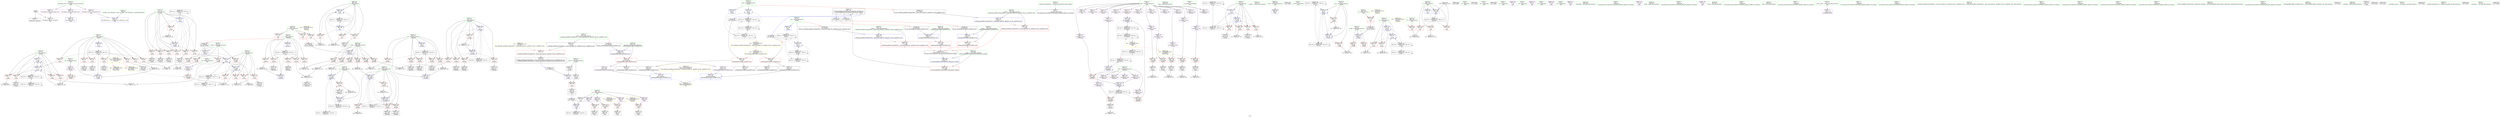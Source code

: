 digraph "SVFG" {
	label="SVFG";

	Node0x55fe3cfb6820 [shape=record,color=grey,label="{NodeID: 0\nNullPtr}"];
	Node0x55fe3cfb6820 -> Node0x55fe3cfea980[style=solid];
	Node0x55fe3cfb6820 -> Node0x55fe3cff7600[style=solid];
	Node0x55fe3d01a2e0 [shape=record,color=black,label="{NodeID: 443\nMR_14V_2 = PHI(MR_14V_4, MR_14V_1, )\npts\{72 \}\n}"];
	Node0x55fe3d01a2e0 -> Node0x55fe3cff7b10[style=dashed];
	Node0x55fe3cff80c0 [shape=record,color=blue,label="{NodeID: 277\n77\<--171\nx\<--add\n_Z3winii\n}"];
	Node0x55fe3cff80c0 -> Node0x55fe3cff1a50[style=dashed];
	Node0x55fe3cff80c0 -> Node0x55fe3cfebc90[style=dashed];
	Node0x55fe3cff80c0 -> Node0x55fe3cfebd60[style=dashed];
	Node0x55fe3cff80c0 -> Node0x55fe3cfebe30[style=dashed];
	Node0x55fe3cff80c0 -> Node0x55fe3cff7d80[style=dashed];
	Node0x55fe3cff80c0 -> Node0x55fe3cff80c0[style=dashed];
	Node0x55fe3cff80c0 -> Node0x55fe3d0184e0[style=dashed];
	Node0x55fe3cfebe30 [shape=record,color=red,label="{NodeID: 194\n170\<--77\n\<--x\n_Z3winii\n}"];
	Node0x55fe3cfebe30 -> Node0x55fe3cffdc70[style=solid];
	Node0x55fe3cfe87e0 [shape=record,color=black,label="{NodeID: 111\n444\<--400\n\<--w\nmain\n}"];
	Node0x55fe3cfe87e0 -> Node0x55fe3cff9850[style=solid];
	Node0x55fe3cfd91f0 [shape=record,color=green,label="{NodeID: 28\n41\<--47\n_ZNSt8ios_base4InitD1Ev\<--_ZNSt8ios_base4InitD1Ev_field_insensitive\n}"];
	Node0x55fe3cfd91f0 -> Node0x55fe3cfeaa80[style=solid];
	Node0x55fe3cff21e0 [shape=record,color=grey,label="{NodeID: 388\n436 = Binary(435, 164, )\n}"];
	Node0x55fe3cff21e0 -> Node0x55fe3cff9780[style=solid];
	Node0x55fe3cff9780 [shape=record,color=blue,label="{NodeID: 305\n398\<--436\ni\<--inc\nmain\n}"];
	Node0x55fe3cff9780 -> Node0x55fe3cff69a0[style=dashed];
	Node0x55fe3cff9780 -> Node0x55fe3cff6a70[style=dashed];
	Node0x55fe3cff9780 -> Node0x55fe3cff6b40[style=dashed];
	Node0x55fe3cff9780 -> Node0x55fe3cff9780[style=dashed];
	Node0x55fe3cff9780 -> Node0x55fe3d0143e0[style=dashed];
	Node0x55fe3cfed4f0 [shape=record,color=red,label="{NodeID: 222\n326\<--272\n\<--i\n_Z6rotatei\n}"];
	Node0x55fe3cfed4f0 -> Node0x55fe3cffd7f0[style=solid];
	Node0x55fe3cfeefb0 [shape=record,color=purple,label="{NodeID: 139\n371\<--8\narrayidx40\<--state\n_Z6rotatei\n}"];
	Node0x55fe3cfeefb0 -> Node0x55fe3cff92a0[style=solid];
	Node0x55fe3cfe9a90 [shape=record,color=green,label="{NodeID: 56\n385\<--386\nmain\<--main_field_insensitive\n}"];
	Node0x55fe3d044b10 [shape=record,color=black,label="{NodeID: 582\n443 = PHI(56, )\n}"];
	Node0x55fe3d044b10 -> Node0x55fe3cff9850[style=solid];
	Node0x55fe3cff6a70 [shape=record,color=red,label="{NodeID: 250\n426\<--398\n\<--i\nmain\n}"];
	Node0x55fe3cff6a70 -> Node0x55fe3cfe88b0[style=solid];
	Node0x55fe3cff06d0 [shape=record,color=red,label="{NodeID: 167\n133\<--61\n\<--n.addr\n_Z3winii\n}"];
	Node0x55fe3cff06d0 -> Node0x55fe3cff2f60[style=solid];
	Node0x55fe3cfeb2d0 [shape=record,color=black,label="{NodeID: 84\n152\<--151\nidxprom25\<--\n_Z3winii\n}"];
	Node0x55fe3cfc4610 [shape=record,color=green,label="{NodeID: 1\n7\<--1\n__dso_handle\<--dummyObj\nGlob }"];
	Node0x55fe3d01a7e0 [shape=record,color=black,label="{NodeID: 444\nMR_16V_2 = PHI(MR_16V_3, MR_16V_1, )\npts\{74 \}\n}"];
	Node0x55fe3d01a7e0 -> Node0x55fe3cff7be0[style=dashed];
	Node0x55fe3d01a7e0 -> Node0x55fe3d017ae0[style=dashed];
	Node0x55fe3d01a7e0 -> Node0x55fe3d01a7e0[style=dashed];
	Node0x55fe3cff8190 [shape=record,color=blue,label="{NodeID: 278\n79\<--178\ny\<--add36\n_Z3winii\n}"];
	Node0x55fe3cff8190 -> Node0x55fe3cfebf00[style=dashed];
	Node0x55fe3cff8190 -> Node0x55fe3cfebfd0[style=dashed];
	Node0x55fe3cff8190 -> Node0x55fe3cfec0a0[style=dashed];
	Node0x55fe3cff8190 -> Node0x55fe3cfec170[style=dashed];
	Node0x55fe3cff8190 -> Node0x55fe3cff7e50[style=dashed];
	Node0x55fe3cff8190 -> Node0x55fe3cff8190[style=dashed];
	Node0x55fe3cff8190 -> Node0x55fe3d0189e0[style=dashed];
	Node0x55fe3cfebf00 [shape=record,color=red,label="{NodeID: 195\n136\<--79\n\<--y\n_Z3winii\n}"];
	Node0x55fe3cfebf00 -> Node0x55fe3cff2de0[style=solid];
	Node0x55fe3cfe88b0 [shape=record,color=black,label="{NodeID: 112\n427\<--426\nidxprom\<--\nmain\n}"];
	Node0x55fe3cfd92f0 [shape=record,color=green,label="{NodeID: 29\n54\<--55\n_Z3winii\<--_Z3winii_field_insensitive\n}"];
	Node0x55fe3cff2360 [shape=record,color=grey,label="{NodeID: 389\n381 = Binary(380, 164, )\n}"];
	Node0x55fe3cff2360 -> Node0x55fe3cff9440[style=solid];
	Node0x55fe3cff9850 [shape=record,color=blue,label="{NodeID: 306\n444\<--443\n\<--call8\nmain\n}"];
	Node0x55fe3cff9850 -> Node0x55fe3d0148e0[style=dashed];
	Node0x55fe3cfed5c0 [shape=record,color=red,label="{NodeID: 223\n291\<--274\n\<--j\n_Z6rotatei\n}"];
	Node0x55fe3cfed5c0 -> Node0x55fe3cff2960[style=solid];
	Node0x55fe3cfef080 [shape=record,color=purple,label="{NodeID: 140\n428\<--8\narrayidx\<--state\nmain\n}"];
	Node0x55fe3cfe9b90 [shape=record,color=green,label="{NodeID: 57\n388\<--389\nretval\<--retval_field_insensitive\nmain\n}"];
	Node0x55fe3cfe9b90 -> Node0x55fe3cff9510[style=solid];
	Node0x55fe3d044d10 [shape=record,color=black,label="{NodeID: 583\n455 = PHI()\n}"];
	Node0x55fe3cff6b40 [shape=record,color=red,label="{NodeID: 251\n435\<--398\n\<--i\nmain\n}"];
	Node0x55fe3cff6b40 -> Node0x55fe3cff21e0[style=solid];
	Node0x55fe3cff07a0 [shape=record,color=red,label="{NodeID: 168\n140\<--61\n\<--n.addr\n_Z3winii\n}"];
	Node0x55fe3cff07a0 -> Node0x55fe3d002980[style=solid];
	Node0x55fe3cfeb3a0 [shape=record,color=black,label="{NodeID: 85\n155\<--154\nidxprom27\<--\n_Z3winii\n}"];
	Node0x55fe3cfc46a0 [shape=record,color=green,label="{NodeID: 2\n14\<--1\n_ZSt3cin\<--dummyObj\nGlob }"];
	Node0x55fe3d01ace0 [shape=record,color=black,label="{NodeID: 445\nMR_18V_2 = PHI(MR_18V_3, MR_18V_1, )\npts\{76 \}\n}"];
	Node0x55fe3d01ace0 -> Node0x55fe3cff7cb0[style=dashed];
	Node0x55fe3d01ace0 -> Node0x55fe3d017fe0[style=dashed];
	Node0x55fe3d01ace0 -> Node0x55fe3d01ace0[style=dashed];
	Node0x55fe3cff8260 [shape=record,color=blue,label="{NodeID: 279\n81\<--182\nl\<--inc37\n_Z3winii\n}"];
	Node0x55fe3cff8260 -> Node0x55fe3cfec240[style=dashed];
	Node0x55fe3cff8260 -> Node0x55fe3cfec310[style=dashed];
	Node0x55fe3cff8260 -> Node0x55fe3cff7f20[style=dashed];
	Node0x55fe3cff8260 -> Node0x55fe3cff8260[style=dashed];
	Node0x55fe3cff8260 -> Node0x55fe3d018ee0[style=dashed];
	Node0x55fe3cfebfd0 [shape=record,color=red,label="{NodeID: 196\n139\<--79\n\<--y\n_Z3winii\n}"];
	Node0x55fe3cfebfd0 -> Node0x55fe3d002980[style=solid];
	Node0x55fe3cfe8980 [shape=record,color=black,label="{NodeID: 113\n448\<--447\ntobool\<--\nmain\n}"];
	Node0x55fe3cfd93f0 [shape=record,color=green,label="{NodeID: 30\n59\<--60\nretval\<--retval_field_insensitive\n_Z3winii\n}"];
	Node0x55fe3cfd93f0 -> Node0x55fe3cfeab80[style=solid];
	Node0x55fe3cfd93f0 -> Node0x55fe3cfeac50[style=solid];
	Node0x55fe3cff24e0 [shape=record,color=grey,label="{NodeID: 390\n480 = Binary(479, 164, )\n}"];
	Node0x55fe3cff24e0 -> Node0x55fe3cff9920[style=solid];
	Node0x55fe3cff9920 [shape=record,color=blue,label="{NodeID: 307\n392\<--480\nt\<--inc25\nmain\n}"];
	Node0x55fe3cff9920 -> Node0x55fe3d013ee0[style=dashed];
	Node0x55fe3cfed690 [shape=record,color=red,label="{NodeID: 224\n298\<--274\n\<--j\n_Z6rotatei\n}"];
	Node0x55fe3cfed690 -> Node0x55fe3cfe8e40[style=solid];
	Node0x55fe3cfef150 [shape=record,color=purple,label="{NodeID: 141\n429\<--8\narraydecay\<--state\nmain\n}"];
	Node0x55fe3cfe9c60 [shape=record,color=green,label="{NodeID: 58\n390\<--391\nN\<--N_field_insensitive\nmain\n}"];
	Node0x55fe3cfe9c60 -> Node0x55fe3cff6320[style=solid];
	Node0x55fe3d044de0 [shape=record,color=black,label="{NodeID: 584\n464 = PHI()\n}"];
	Node0x55fe3d025ff0 [shape=record,color=yellow,style=double,label="{NodeID: 501\n72V_1 = ENCHI(MR_72V_0)\npts\{4010000 \}\nFun[main]}"];
	Node0x55fe3d025ff0 -> Node0x55fe3cff6c10[style=dashed];
	Node0x55fe3d025ff0 -> Node0x55fe3cff6db0[style=dashed];
	Node0x55fe3cff6c10 [shape=record,color=red,label="{NodeID: 252\n447\<--446\n\<--first\nmain\n}"];
	Node0x55fe3cff6c10 -> Node0x55fe3cfe8980[style=solid];
	Node0x55fe3cff0870 [shape=record,color=red,label="{NodeID: 169\n126\<--63\n\<--k.addr\n_Z3winii\n}"];
	Node0x55fe3cff0870 -> Node0x55fe3cff2ae0[style=solid];
	Node0x55fe3cfeb470 [shape=record,color=black,label="{NodeID: 86\n158\<--157\nconv29\<--\n_Z3winii\n}"];
	Node0x55fe3cfeb470 -> Node0x55fe3cff30e0[style=solid];
	Node0x55fe3cfc4950 [shape=record,color=green,label="{NodeID: 3\n15\<--1\n.str\<--dummyObj\nGlob }"];
	Node0x55fe3d01b1e0 [shape=record,color=black,label="{NodeID: 446\nMR_20V_2 = PHI(MR_20V_3, MR_20V_1, )\npts\{78 \}\n}"];
	Node0x55fe3d01b1e0 -> Node0x55fe3cff7d80[style=dashed];
	Node0x55fe3d01b1e0 -> Node0x55fe3d0184e0[style=dashed];
	Node0x55fe3d01b1e0 -> Node0x55fe3d01b1e0[style=dashed];
	Node0x55fe3cff8330 [shape=record,color=blue,label="{NodeID: 280\n65\<--201\nred\<--\n_Z3winii\n}"];
	Node0x55fe3cff8330 -> Node0x55fe3d0111e0[style=dashed];
	Node0x55fe3cfec0a0 [shape=record,color=red,label="{NodeID: 197\n146\<--79\n\<--y\n_Z3winii\n}"];
	Node0x55fe3cfec0a0 -> Node0x55fe3cfeb130[style=solid];
	Node0x55fe3cfe8a50 [shape=record,color=black,label="{NodeID: 114\n452\<--451\ntobool9\<--\nmain\n}"];
	Node0x55fe3cfd94c0 [shape=record,color=green,label="{NodeID: 31\n61\<--62\nn.addr\<--n.addr_field_insensitive\n_Z3winii\n}"];
	Node0x55fe3cfd94c0 -> Node0x55fe3cff0530[style=solid];
	Node0x55fe3cfd94c0 -> Node0x55fe3cff0600[style=solid];
	Node0x55fe3cfd94c0 -> Node0x55fe3cff06d0[style=solid];
	Node0x55fe3cfd94c0 -> Node0x55fe3cff07a0[style=solid];
	Node0x55fe3cfd94c0 -> Node0x55fe3cff7700[style=solid];
	Node0x55fe3cff2660 [shape=record,color=grey,label="{NodeID: 391\n230 = Binary(229, 164, )\n}"];
	Node0x55fe3cff2660 -> Node0x55fe3cff8670[style=solid];
	Node0x55fe3cff99f0 [shape=record,color=blue,label="{NodeID: 308\n497\<--496\n__t.addr\<--__t\n_ZSt7forwardIRbEOT_RNSt16remove_referenceIS1_E4typeE\n}"];
	Node0x55fe3cff99f0 -> Node0x55fe3cff6f50[style=dashed];
	Node0x55fe3cfed760 [shape=record,color=red,label="{NodeID: 225\n302\<--274\n\<--j\n_Z6rotatei\n}"];
	Node0x55fe3cfed760 -> Node0x55fe3cfe8f10[style=solid];
	Node0x55fe3cfef220 [shape=record,color=purple,label="{NodeID: 142\n168\<--10\narrayidx33\<--dx\n_Z3winii\n}"];
	Node0x55fe3cfef220 -> Node0x55fe3cfec650[style=solid];
	Node0x55fe3cfe9d30 [shape=record,color=green,label="{NodeID: 59\n392\<--393\nt\<--t_field_insensitive\nmain\n}"];
	Node0x55fe3cfe9d30 -> Node0x55fe3cff63f0[style=solid];
	Node0x55fe3cfe9d30 -> Node0x55fe3cff64c0[style=solid];
	Node0x55fe3cfe9d30 -> Node0x55fe3cff6590[style=solid];
	Node0x55fe3cfe9d30 -> Node0x55fe3cff95e0[style=solid];
	Node0x55fe3cfe9d30 -> Node0x55fe3cff9920[style=solid];
	Node0x55fe3d044eb0 [shape=record,color=black,label="{NodeID: 585\n471 = PHI()\n}"];
	Node0x55fe3d0260d0 [shape=record,color=yellow,style=double,label="{NodeID: 502\n74V_1 = ENCHI(MR_74V_0)\npts\{4010001 \}\nFun[main]}"];
	Node0x55fe3d0260d0 -> Node0x55fe3cff6ce0[style=dashed];
	Node0x55fe3d0260d0 -> Node0x55fe3cff6e80[style=dashed];
	Node0x55fe3cff6ce0 [shape=record,color=red,label="{NodeID: 253\n451\<--450\n\<--second\nmain\n}"];
	Node0x55fe3cff6ce0 -> Node0x55fe3cfe8a50[style=solid];
	Node0x55fe3cff0940 [shape=record,color=red,label="{NodeID: 170\n186\<--63\n\<--k.addr\n_Z3winii\n}"];
	Node0x55fe3cff0940 -> Node0x55fe3d002380[style=solid];
	Node0x55fe3cfeb540 [shape=record,color=black,label="{NodeID: 87\n167\<--166\nidxprom32\<--\n_Z3winii\n}"];
	Node0x55fe3cfc49e0 [shape=record,color=green,label="{NodeID: 4\n17\<--1\n.str.1\<--dummyObj\nGlob }"];
	Node0x55fe3d01b6e0 [shape=record,color=black,label="{NodeID: 447\nMR_22V_2 = PHI(MR_22V_3, MR_22V_1, )\npts\{80 \}\n}"];
	Node0x55fe3d01b6e0 -> Node0x55fe3cff7e50[style=dashed];
	Node0x55fe3d01b6e0 -> Node0x55fe3d0189e0[style=dashed];
	Node0x55fe3d01b6e0 -> Node0x55fe3d01b6e0[style=dashed];
	Node0x55fe3cff8400 [shape=record,color=blue,label="{NodeID: 281\n67\<--201\nblue\<--\n_Z3winii\n}"];
	Node0x55fe3cff8400 -> Node0x55fe3d0116e0[style=dashed];
	Node0x55fe3cfec170 [shape=record,color=red,label="{NodeID: 198\n177\<--79\n\<--y\n_Z3winii\n}"];
	Node0x55fe3cfec170 -> Node0x55fe3cffdf70[style=solid];
	Node0x55fe3cfedcb0 [shape=record,color=black,label="{NodeID: 115\n461\<--460\ntobool12\<--\nmain\n}"];
	Node0x55fe3cfd9590 [shape=record,color=green,label="{NodeID: 32\n63\<--64\nk.addr\<--k.addr_field_insensitive\n_Z3winii\n}"];
	Node0x55fe3cfd9590 -> Node0x55fe3cff0870[style=solid];
	Node0x55fe3cfd9590 -> Node0x55fe3cff0940[style=solid];
	Node0x55fe3cfd9590 -> Node0x55fe3cff77d0[style=solid];
	Node0x55fe3cff27e0 [shape=record,color=grey,label="{NodeID: 392\n130 = cmp(129, 89, )\n}"];
	Node0x55fe3cff9ac0 [shape=record,color=blue,label="{NodeID: 309\n506\<--503\nthis.addr\<--this\n_ZNSt4pairIbbEC2IRbS2_Lb1EEEOT_OT0_\n}"];
	Node0x55fe3cff9ac0 -> Node0x55fe3cff7020[style=dashed];
	Node0x55fe3cfed830 [shape=record,color=red,label="{NodeID: 226\n315\<--274\n\<--j\n_Z6rotatei\n}"];
	Node0x55fe3cfed830 -> Node0x55fe3cfe9180[style=solid];
	Node0x55fe3cfef2f0 [shape=record,color=purple,label="{NodeID: 143\n175\<--12\narrayidx35\<--dy\n_Z3winii\n}"];
	Node0x55fe3cfef2f0 -> Node0x55fe3cfec720[style=solid];
	Node0x55fe3cfe9e00 [shape=record,color=green,label="{NodeID: 60\n394\<--395\nn\<--n_field_insensitive\nmain\n}"];
	Node0x55fe3cfe9e00 -> Node0x55fe3cff6660[style=solid];
	Node0x55fe3cfe9e00 -> Node0x55fe3cff6730[style=solid];
	Node0x55fe3cfe9e00 -> Node0x55fe3cff6800[style=solid];
	Node0x55fe3d044f80 [shape=record,color=black,label="{NodeID: 586\n474 = PHI()\n}"];
	Node0x55fe3d0261b0 [shape=record,color=yellow,style=double,label="{NodeID: 503\n76V_1 = ENCHI(MR_76V_0)\npts\{110000 130000 \}\nFun[main]|{<s0>13|<s1>13}}"];
	Node0x55fe3d0261b0:s0 -> Node0x55fe3d025190[style=dashed,color=red];
	Node0x55fe3d0261b0:s1 -> Node0x55fe3d025270[style=dashed,color=red];
	Node0x55fe3cff6db0 [shape=record,color=red,label="{NodeID: 254\n460\<--459\n\<--first11\nmain\n}"];
	Node0x55fe3cff6db0 -> Node0x55fe3cfedcb0[style=solid];
	Node0x55fe3cff0a10 [shape=record,color=red,label="{NodeID: 171\n91\<--69\n\<--i\n_Z3winii\n}"];
	Node0x55fe3cff0a10 -> Node0x55fe3cff2c60[style=solid];
	Node0x55fe3cfeb610 [shape=record,color=black,label="{NodeID: 88\n174\<--173\nidxprom34\<--\n_Z3winii\n}"];
	Node0x55fe3cfc4a70 [shape=record,color=green,label="{NodeID: 5\n19\<--1\n.str.2\<--dummyObj\nGlob }"];
	Node0x55fe3d01bbe0 [shape=record,color=black,label="{NodeID: 448\nMR_24V_2 = PHI(MR_24V_3, MR_24V_1, )\npts\{82 \}\n}"];
	Node0x55fe3d01bbe0 -> Node0x55fe3cff7f20[style=dashed];
	Node0x55fe3d01bbe0 -> Node0x55fe3d018ee0[style=dashed];
	Node0x55fe3d01bbe0 -> Node0x55fe3d01bbe0[style=dashed];
	Node0x55fe3cff84d0 [shape=record,color=blue,label="{NodeID: 282\n73\<--219\nd\<--inc58\n_Z3winii\n}"];
	Node0x55fe3cff84d0 -> Node0x55fe3cff1570[style=dashed];
	Node0x55fe3cff84d0 -> Node0x55fe3cff1640[style=dashed];
	Node0x55fe3cff84d0 -> Node0x55fe3cff1710[style=dashed];
	Node0x55fe3cff84d0 -> Node0x55fe3cff17e0[style=dashed];
	Node0x55fe3cff84d0 -> Node0x55fe3cff84d0[style=dashed];
	Node0x55fe3cff84d0 -> Node0x55fe3d017ae0[style=dashed];
	Node0x55fe3cfec240 [shape=record,color=red,label="{NodeID: 199\n125\<--81\n\<--l\n_Z3winii\n}"];
	Node0x55fe3cfec240 -> Node0x55fe3cff2ae0[style=solid];
	Node0x55fe3cfedd40 [shape=record,color=black,label="{NodeID: 116\n468\<--467\ntobool17\<--\nmain\n}"];
	Node0x55fe3cfd9660 [shape=record,color=green,label="{NodeID: 33\n65\<--66\nred\<--red_field_insensitive\n_Z3winii\n|{|<s2>3}}"];
	Node0x55fe3cfd9660 -> Node0x55fe3cff78a0[style=solid];
	Node0x55fe3cfd9660 -> Node0x55fe3cff8330[style=solid];
	Node0x55fe3cfd9660:s2 -> Node0x55fe3d045ec0[style=solid,color=red];
	Node0x55fe3cff2960 [shape=record,color=grey,label="{NodeID: 393\n293 = cmp(291, 292, )\n}"];
	Node0x55fe3cff9b90 [shape=record,color=blue,label="{NodeID: 310\n508\<--504\n__x.addr\<--__x\n_ZNSt4pairIbbEC2IRbS2_Lb1EEEOT_OT0_\n}"];
	Node0x55fe3cff9b90 -> Node0x55fe3cff70f0[style=dashed];
	Node0x55fe3cfed900 [shape=record,color=red,label="{NodeID: 227\n321\<--274\n\<--j\n_Z6rotatei\n}"];
	Node0x55fe3cfed900 -> Node0x55fe3cffd4f0[style=solid];
	Node0x55fe3cfef3c0 [shape=record,color=purple,label="{NodeID: 144\n414\<--15\n\<--.str\nmain\n}"];
	Node0x55fe3cfe9ed0 [shape=record,color=green,label="{NodeID: 61\n396\<--397\nk\<--k_field_insensitive\nmain\n}"];
	Node0x55fe3cfe9ed0 -> Node0x55fe3cff68d0[style=solid];
	Node0x55fe3d045050 [shape=record,color=black,label="{NodeID: 587\n519 = PHI(495, )\n}"];
	Node0x55fe3d045050 -> Node0x55fe3cff7290[style=solid];
	Node0x55fe3cff6e80 [shape=record,color=red,label="{NodeID: 255\n467\<--466\n\<--second16\nmain\n}"];
	Node0x55fe3cff6e80 -> Node0x55fe3cfedd40[style=solid];
	Node0x55fe3cff0ae0 [shape=record,color=red,label="{NodeID: 172\n101\<--69\n\<--i\n_Z3winii\n}"];
	Node0x55fe3cff0ae0 -> Node0x55fe3cfeadf0[style=solid];
	Node0x55fe3cfeb6e0 [shape=record,color=black,label="{NodeID: 89\n190\<--189\nidxprom40\<--\n_Z3winii\n}"];
	Node0x55fe3cfc4b00 [shape=record,color=green,label="{NodeID: 6\n21\<--1\n.str.3\<--dummyObj\nGlob }"];
	Node0x55fe3cff85a0 [shape=record,color=blue,label="{NodeID: 283\n71\<--225\nj\<--inc62\n_Z3winii\n}"];
	Node0x55fe3cff85a0 -> Node0x55fe3cff0fc0[style=dashed];
	Node0x55fe3cff85a0 -> Node0x55fe3cff1090[style=dashed];
	Node0x55fe3cff85a0 -> Node0x55fe3cff1160[style=dashed];
	Node0x55fe3cff85a0 -> Node0x55fe3cff1230[style=dashed];
	Node0x55fe3cff85a0 -> Node0x55fe3cff1300[style=dashed];
	Node0x55fe3cff85a0 -> Node0x55fe3cff13d0[style=dashed];
	Node0x55fe3cff85a0 -> Node0x55fe3cff14a0[style=dashed];
	Node0x55fe3cff85a0 -> Node0x55fe3cff85a0[style=dashed];
	Node0x55fe3cff85a0 -> Node0x55fe3d01a2e0[style=dashed];
	Node0x55fe3cfec310 [shape=record,color=red,label="{NodeID: 200\n181\<--81\n\<--l\n_Z3winii\n}"];
	Node0x55fe3cfec310 -> Node0x55fe3cff1ee0[style=solid];
	Node0x55fe3cfeddd0 [shape=record,color=black,label="{NodeID: 117\n495\<--500\n_ZSt7forwardIRbEOT_RNSt16remove_referenceIS1_E4typeE_ret\<--\n_ZSt7forwardIRbEOT_RNSt16remove_referenceIS1_E4typeE\n|{<s0>4|<s1>5|<s2>18|<s3>19}}"];
	Node0x55fe3cfeddd0:s0 -> Node0x55fe3d044490[style=solid,color=blue];
	Node0x55fe3cfeddd0:s1 -> Node0x55fe3d044660[style=solid,color=blue];
	Node0x55fe3cfeddd0:s2 -> Node0x55fe3d045050[style=solid,color=blue];
	Node0x55fe3cfeddd0:s3 -> Node0x55fe3d045250[style=solid,color=blue];
	Node0x55fe3cfd9730 [shape=record,color=green,label="{NodeID: 34\n67\<--68\nblue\<--blue_field_insensitive\n_Z3winii\n|{|<s2>3}}"];
	Node0x55fe3cfd9730 -> Node0x55fe3cff7970[style=solid];
	Node0x55fe3cfd9730 -> Node0x55fe3cff8400[style=solid];
	Node0x55fe3cfd9730:s2 -> Node0x55fe3d045fd0[style=solid,color=red];
	Node0x55fe3cff2ae0 [shape=record,color=grey,label="{NodeID: 394\n127 = cmp(125, 126, )\n}"];
	Node0x55fe3cff9c60 [shape=record,color=blue,label="{NodeID: 311\n510\<--505\n__y.addr\<--__y\n_ZNSt4pairIbbEC2IRbS2_Lb1EEEOT_OT0_\n}"];
	Node0x55fe3cff9c60 -> Node0x55fe3cff71c0[style=dashed];
	Node0x55fe3cfed9d0 [shape=record,color=red,label="{NodeID: 228\n332\<--276\n\<--i18\n_Z6rotatei\n}"];
	Node0x55fe3cfed9d0 -> Node0x55fe3cff3560[style=solid];
	Node0x55fe3cfef490 [shape=record,color=purple,label="{NodeID: 145\n430\<--17\n\<--.str.1\nmain\n}"];
	Node0x55fe3cfe9fa0 [shape=record,color=green,label="{NodeID: 62\n398\<--399\ni\<--i_field_insensitive\nmain\n}"];
	Node0x55fe3cfe9fa0 -> Node0x55fe3cff69a0[style=solid];
	Node0x55fe3cfe9fa0 -> Node0x55fe3cff6a70[style=solid];
	Node0x55fe3cfe9fa0 -> Node0x55fe3cff6b40[style=solid];
	Node0x55fe3cfe9fa0 -> Node0x55fe3cff96b0[style=solid];
	Node0x55fe3cfe9fa0 -> Node0x55fe3cff9780[style=solid];
	Node0x55fe3d045250 [shape=record,color=black,label="{NodeID: 588\n526 = PHI(495, )\n}"];
	Node0x55fe3d045250 -> Node0x55fe3cff7360[style=solid];
	Node0x55fe3cff6f50 [shape=record,color=red,label="{NodeID: 256\n500\<--497\n\<--__t.addr\n_ZSt7forwardIRbEOT_RNSt16remove_referenceIS1_E4typeE\n}"];
	Node0x55fe3cff6f50 -> Node0x55fe3cfeddd0[style=solid];
	Node0x55fe3cff0bb0 [shape=record,color=red,label="{NodeID: 173\n119\<--69\n\<--i\n_Z3winii\n}"];
	Node0x55fe3cff0bb0 -> Node0x55fe3cff7d80[style=solid];
	Node0x55fe3cfeb7b0 [shape=record,color=black,label="{NodeID: 90\n193\<--192\nidxprom42\<--\n_Z3winii\n}"];
	Node0x55fe3cfc4f30 [shape=record,color=green,label="{NodeID: 7\n23\<--1\n.str.4\<--dummyObj\nGlob }"];
	Node0x55fe3cff8670 [shape=record,color=blue,label="{NodeID: 284\n69\<--230\ni\<--inc65\n_Z3winii\n}"];
	Node0x55fe3cff8670 -> Node0x55fe3d019de0[style=dashed];
	Node0x55fe3cfec3e0 [shape=record,color=red,label="{NodeID: 201\n107\<--106\n\<--arrayidx5\n_Z3winii\n}"];
	Node0x55fe3cfec3e0 -> Node0x55fe3cfeaf90[style=solid];
	Node0x55fe3cfedea0 [shape=record,color=black,label="{NodeID: 118\n516\<--515\n\<--this1\n_ZNSt4pairIbbEC2IRbS2_Lb1EEEOT_OT0_\n}"];
	Node0x55fe3cfd9800 [shape=record,color=green,label="{NodeID: 35\n69\<--70\ni\<--i_field_insensitive\n_Z3winii\n}"];
	Node0x55fe3cfd9800 -> Node0x55fe3cff0a10[style=solid];
	Node0x55fe3cfd9800 -> Node0x55fe3cff0ae0[style=solid];
	Node0x55fe3cfd9800 -> Node0x55fe3cff0bb0[style=solid];
	Node0x55fe3cfd9800 -> Node0x55fe3cff0c80[style=solid];
	Node0x55fe3cfd9800 -> Node0x55fe3cff0d50[style=solid];
	Node0x55fe3cfd9800 -> Node0x55fe3cff0e20[style=solid];
	Node0x55fe3cfd9800 -> Node0x55fe3cff0ef0[style=solid];
	Node0x55fe3cfd9800 -> Node0x55fe3cff7a40[style=solid];
	Node0x55fe3cfd9800 -> Node0x55fe3cff8670[style=solid];
	Node0x55fe3cff2c60 [shape=record,color=grey,label="{NodeID: 395\n93 = cmp(91, 92, )\n}"];
	Node0x55fe3cff9d30 [shape=record,color=blue,label="{NodeID: 312\n517\<--522\nfirst\<--frombool\n_ZNSt4pairIbbEC2IRbS2_Lb1EEEOT_OT0_\n|{<s0>6}}"];
	Node0x55fe3cff9d30:s0 -> Node0x55fe3d02ab80[style=dashed,color=blue];
	Node0x55fe3cfedaa0 [shape=record,color=red,label="{NodeID: 229\n349\<--276\n\<--i18\n_Z6rotatei\n}"];
	Node0x55fe3cfedaa0 -> Node0x55fe3cfe9320[style=solid];
	Node0x55fe3cfef560 [shape=record,color=purple,label="{NodeID: 146\n454\<--19\n\<--.str.2\nmain\n}"];
	Node0x55fe3cfea070 [shape=record,color=green,label="{NodeID: 63\n400\<--401\nw\<--w_field_insensitive\nmain\n}"];
	Node0x55fe3cfea070 -> Node0x55fe3cfe87e0[style=solid];
	Node0x55fe3cfea070 -> Node0x55fe3cff0050[style=solid];
	Node0x55fe3cfea070 -> Node0x55fe3cff0120[style=solid];
	Node0x55fe3cfea070 -> Node0x55fe3cff01f0[style=solid];
	Node0x55fe3cfea070 -> Node0x55fe3cff02c0[style=solid];
	Node0x55fe3d045390 [shape=record,color=black,label="{NodeID: 589\n57 = PHI(441, )\n0th arg _Z3winii }"];
	Node0x55fe3d045390 -> Node0x55fe3cff7700[style=solid];
	Node0x55fe3d013ee0 [shape=record,color=black,label="{NodeID: 423\nMR_61V_3 = PHI(MR_61V_4, MR_61V_2, )\npts\{393 \}\n}"];
	Node0x55fe3d013ee0 -> Node0x55fe3cff63f0[style=dashed];
	Node0x55fe3d013ee0 -> Node0x55fe3cff64c0[style=dashed];
	Node0x55fe3d013ee0 -> Node0x55fe3cff6590[style=dashed];
	Node0x55fe3d013ee0 -> Node0x55fe3cff9920[style=dashed];
	Node0x55fe3cff7020 [shape=record,color=red,label="{NodeID: 257\n515\<--506\nthis1\<--this.addr\n_ZNSt4pairIbbEC2IRbS2_Lb1EEEOT_OT0_\n}"];
	Node0x55fe3cff7020 -> Node0x55fe3cfedea0[style=solid];
	Node0x55fe3cff7020 -> Node0x55fe3cff0390[style=solid];
	Node0x55fe3cff7020 -> Node0x55fe3cff0460[style=solid];
	Node0x55fe3cff0c80 [shape=record,color=red,label="{NodeID: 174\n151\<--69\n\<--i\n_Z3winii\n}"];
	Node0x55fe3cff0c80 -> Node0x55fe3cfeb2d0[style=solid];
	Node0x55fe3cfeb880 [shape=record,color=black,label="{NodeID: 91\n196\<--195\nconv44\<--\n_Z3winii\n}"];
	Node0x55fe3cfeb880 -> Node0x55fe3cff3860[style=solid];
	Node0x55fe3cfc4fc0 [shape=record,color=green,label="{NodeID: 8\n25\<--1\n.str.5\<--dummyObj\nGlob }"];
	Node0x55fe3cff8740 [shape=record,color=blue,label="{NodeID: 285\n236\<--233\n\<--call\n_Z3winii\n}"];
	Node0x55fe3cff8740 -> Node0x55fe3cfec990[style=dashed];
	Node0x55fe3cfec4b0 [shape=record,color=red,label="{NodeID: 202\n149\<--148\n\<--arrayidx23\n_Z3winii\n}"];
	Node0x55fe3cfec4b0 -> Node0x55fe3cfeb200[style=solid];
	Node0x55fe3cfedf70 [shape=record,color=black,label="{NodeID: 119\n521\<--520\ntobool\<--\n_ZNSt4pairIbbEC2IRbS2_Lb1EEEOT_OT0_\n}"];
	Node0x55fe3cfd98d0 [shape=record,color=green,label="{NodeID: 36\n71\<--72\nj\<--j_field_insensitive\n_Z3winii\n}"];
	Node0x55fe3cfd98d0 -> Node0x55fe3cff0fc0[style=solid];
	Node0x55fe3cfd98d0 -> Node0x55fe3cff1090[style=solid];
	Node0x55fe3cfd98d0 -> Node0x55fe3cff1160[style=solid];
	Node0x55fe3cfd98d0 -> Node0x55fe3cff1230[style=solid];
	Node0x55fe3cfd98d0 -> Node0x55fe3cff1300[style=solid];
	Node0x55fe3cfd98d0 -> Node0x55fe3cff13d0[style=solid];
	Node0x55fe3cfd98d0 -> Node0x55fe3cff14a0[style=solid];
	Node0x55fe3cfd98d0 -> Node0x55fe3cff7b10[style=solid];
	Node0x55fe3cfd98d0 -> Node0x55fe3cff85a0[style=solid];
	Node0x55fe3cff2de0 [shape=record,color=grey,label="{NodeID: 396\n137 = cmp(136, 89, )\n}"];
	Node0x55fe3cff9e00 [shape=record,color=blue,label="{NodeID: 313\n524\<--529\nsecond\<--frombool4\n_ZNSt4pairIbbEC2IRbS2_Lb1EEEOT_OT0_\n|{<s0>6}}"];
	Node0x55fe3cff9e00:s0 -> Node0x55fe3d02ab80[style=dashed,color=blue];
	Node0x55fe3cfedb70 [shape=record,color=red,label="{NodeID: 230\n359\<--276\n\<--i18\n_Z6rotatei\n}"];
	Node0x55fe3cfedb70 -> Node0x55fe3cfe8570[style=solid];
	Node0x55fe3cfef630 [shape=record,color=purple,label="{NodeID: 147\n463\<--21\n\<--.str.3\nmain\n}"];
	Node0x55fe3cfea140 [shape=record,color=green,label="{NodeID: 64\n404\<--405\n_ZNSirsERi\<--_ZNSirsERi_field_insensitive\n}"];
	Node0x55fe3d0454d0 [shape=record,color=black,label="{NodeID: 590\n58 = PHI(442, )\n1st arg _Z3winii }"];
	Node0x55fe3d0454d0 -> Node0x55fe3cff77d0[style=solid];
	Node0x55fe3d0143e0 [shape=record,color=black,label="{NodeID: 424\nMR_67V_2 = PHI(MR_67V_4, MR_67V_1, )\npts\{399 \}\n}"];
	Node0x55fe3d0143e0 -> Node0x55fe3cff96b0[style=dashed];
	Node0x55fe3cff70f0 [shape=record,color=red,label="{NodeID: 258\n518\<--508\n\<--__x.addr\n_ZNSt4pairIbbEC2IRbS2_Lb1EEEOT_OT0_\n|{<s0>18}}"];
	Node0x55fe3cff70f0:s0 -> Node0x55fe3d045b10[style=solid,color=red];
	Node0x55fe3cff0d50 [shape=record,color=red,label="{NodeID: 175\n189\<--69\n\<--i\n_Z3winii\n}"];
	Node0x55fe3cff0d50 -> Node0x55fe3cfeb6e0[style=solid];
	Node0x55fe3cfeb950 [shape=record,color=black,label="{NodeID: 92\n204\<--203\nidxprom48\<--\n_Z3winii\n}"];
	Node0x55fe3cfc5050 [shape=record,color=green,label="{NodeID: 9\n28\<--1\n\<--dummyObj\nCan only get source location for instruction, argument, global var or function.}"];
	Node0x55fe3cff8810 [shape=record,color=blue,label="{NodeID: 286\n246\<--242\n__x.addr\<--__x\n_ZSt9make_pairIRbS0_ESt4pairINSt17__decay_and_stripIT_E6__typeENS2_IT0_E6__typeEEOS3_OS6_\n}"];
	Node0x55fe3cff8810 -> Node0x55fe3cfeca60[style=dashed];
	Node0x55fe3cfec580 [shape=record,color=red,label="{NodeID: 203\n157\<--156\n\<--arrayidx28\n_Z3winii\n}"];
	Node0x55fe3cfec580 -> Node0x55fe3cfeb470[style=solid];
	Node0x55fe3cfee040 [shape=record,color=black,label="{NodeID: 120\n522\<--520\nfrombool\<--\n_ZNSt4pairIbbEC2IRbS2_Lb1EEEOT_OT0_\n}"];
	Node0x55fe3cfee040 -> Node0x55fe3cff9d30[style=solid];
	Node0x55fe3cfe7b00 [shape=record,color=green,label="{NodeID: 37\n73\<--74\nd\<--d_field_insensitive\n_Z3winii\n}"];
	Node0x55fe3cfe7b00 -> Node0x55fe3cff1570[style=solid];
	Node0x55fe3cfe7b00 -> Node0x55fe3cff1640[style=solid];
	Node0x55fe3cfe7b00 -> Node0x55fe3cff1710[style=solid];
	Node0x55fe3cfe7b00 -> Node0x55fe3cff17e0[style=solid];
	Node0x55fe3cfe7b00 -> Node0x55fe3cff7be0[style=solid];
	Node0x55fe3cfe7b00 -> Node0x55fe3cff84d0[style=solid];
	Node0x55fe3cff2f60 [shape=record,color=grey,label="{NodeID: 397\n134 = cmp(132, 133, )\n}"];
	Node0x55fe3cff5b40 [shape=record,color=red,label="{NodeID: 231\n369\<--276\n\<--i18\n_Z6rotatei\n}"];
	Node0x55fe3cff5b40 -> Node0x55fe3cfe8710[style=solid];
	Node0x55fe3cfef700 [shape=record,color=purple,label="{NodeID: 148\n470\<--23\n\<--.str.4\nmain\n}"];
	Node0x55fe3cfea240 [shape=record,color=green,label="{NodeID: 65\n416\<--417\nprintf\<--printf_field_insensitive\n}"];
	Node0x55fe3d045610 [shape=record,color=black,label="{NodeID: 591\n503 = PHI(244, )\n0th arg _ZNSt4pairIbbEC2IRbS2_Lb1EEEOT_OT0_ }"];
	Node0x55fe3d045610 -> Node0x55fe3cff9ac0[style=solid];
	Node0x55fe3d0148e0 [shape=record,color=black,label="{NodeID: 425\nMR_69V_2 = PHI(MR_69V_3, MR_69V_1, )\npts\{401 \}\n}"];
	Node0x55fe3d0148e0 -> Node0x55fe3cff9850[style=dashed];
	Node0x55fe3cff71c0 [shape=record,color=red,label="{NodeID: 259\n525\<--510\n\<--__y.addr\n_ZNSt4pairIbbEC2IRbS2_Lb1EEEOT_OT0_\n|{<s0>19}}"];
	Node0x55fe3cff71c0:s0 -> Node0x55fe3d045b10[style=solid,color=red];
	Node0x55fe3cff0e20 [shape=record,color=red,label="{NodeID: 176\n203\<--69\n\<--i\n_Z3winii\n}"];
	Node0x55fe3cff0e20 -> Node0x55fe3cfeb950[style=solid];
	Node0x55fe3cfeba20 [shape=record,color=black,label="{NodeID: 93\n207\<--206\nidxprom50\<--\n_Z3winii\n}"];
	Node0x55fe3cfc50e0 [shape=record,color=green,label="{NodeID: 10\n86\<--1\n\<--dummyObj\nCan only get source location for instruction, argument, global var or function.}"];
	Node0x55fe3cff88e0 [shape=record,color=blue,label="{NodeID: 287\n248\<--243\n__y.addr\<--__y\n_ZSt9make_pairIRbS0_ESt4pairINSt17__decay_and_stripIT_E6__typeENS2_IT0_E6__typeEEOS3_OS6_\n}"];
	Node0x55fe3cff88e0 -> Node0x55fe3cfecb30[style=dashed];
	Node0x55fe3cfec650 [shape=record,color=red,label="{NodeID: 204\n169\<--168\n\<--arrayidx33\n_Z3winii\n}"];
	Node0x55fe3cfec650 -> Node0x55fe3cffdc70[style=solid];
	Node0x55fe3cfee110 [shape=record,color=black,label="{NodeID: 121\n528\<--527\ntobool3\<--\n_ZNSt4pairIbbEC2IRbS2_Lb1EEEOT_OT0_\n}"];
	Node0x55fe3cfe7b90 [shape=record,color=green,label="{NodeID: 38\n75\<--76\nnum\<--num_field_insensitive\n_Z3winii\n}"];
	Node0x55fe3cfe7b90 -> Node0x55fe3cff18b0[style=solid];
	Node0x55fe3cfe7b90 -> Node0x55fe3cff1980[style=solid];
	Node0x55fe3cfe7b90 -> Node0x55fe3cff7cb0[style=solid];
	Node0x55fe3cfe7b90 -> Node0x55fe3cff7ff0[style=solid];
	Node0x55fe3cff30e0 [shape=record,color=grey,label="{NodeID: 398\n159 = cmp(150, 158, )\n}"];
	Node0x55fe3cff5bd0 [shape=record,color=red,label="{NodeID: 232\n380\<--276\n\<--i18\n_Z6rotatei\n}"];
	Node0x55fe3cff5bd0 -> Node0x55fe3cff2360[style=solid];
	Node0x55fe3cfef7d0 [shape=record,color=purple,label="{NodeID: 149\n473\<--25\n\<--.str.5\nmain\n}"];
	Node0x55fe3cfea340 [shape=record,color=green,label="{NodeID: 66\n432\<--433\nscanf\<--scanf_field_insensitive\n}"];
	Node0x55fe3d045750 [shape=record,color=black,label="{NodeID: 592\n504 = PHI(253, )\n1st arg _ZNSt4pairIbbEC2IRbS2_Lb1EEEOT_OT0_ }"];
	Node0x55fe3d045750 -> Node0x55fe3cff9b90[style=solid];
	Node0x55fe3d014de0 [shape=record,color=black,label="{NodeID: 426\nMR_26V_2 = PHI(MR_26V_3, MR_26V_1, )\npts\{90000 \}\n|{<s0>12}}"];
	Node0x55fe3d014de0:s0 -> Node0x55fe3d015ce0[style=dashed,color=red];
	Node0x55fe3cff7290 [shape=record,color=red,label="{NodeID: 260\n520\<--519\n\<--call\n_ZNSt4pairIbbEC2IRbS2_Lb1EEEOT_OT0_\n}"];
	Node0x55fe3cff7290 -> Node0x55fe3cfedf70[style=solid];
	Node0x55fe3cff7290 -> Node0x55fe3cfee040[style=solid];
	Node0x55fe3cff0ef0 [shape=record,color=red,label="{NodeID: 177\n229\<--69\n\<--i\n_Z3winii\n}"];
	Node0x55fe3cff0ef0 -> Node0x55fe3cff2660[style=solid];
	Node0x55fe3cfebaf0 [shape=record,color=black,label="{NodeID: 94\n210\<--209\nconv52\<--\n_Z3winii\n}"];
	Node0x55fe3cfebaf0 -> Node0x55fe3d002800[style=solid];
	Node0x55fe3cfc51b0 [shape=record,color=green,label="{NodeID: 11\n89\<--1\n\<--dummyObj\nCan only get source location for instruction, argument, global var or function.}"];
	Node0x55fe3cff89b0 [shape=record,color=blue,label="{NodeID: 288\n268\<--267\nn.addr\<--n\n_Z6rotatei\n}"];
	Node0x55fe3cff89b0 -> Node0x55fe3cfeccd0[style=dashed];
	Node0x55fe3cff89b0 -> Node0x55fe3cfecda0[style=dashed];
	Node0x55fe3cff89b0 -> Node0x55fe3cfece70[style=dashed];
	Node0x55fe3cff89b0 -> Node0x55fe3cfecf40[style=dashed];
	Node0x55fe3cff89b0 -> Node0x55fe3cfed010[style=dashed];
	Node0x55fe3cff89b0 -> Node0x55fe3cfed0e0[style=dashed];
	Node0x55fe3cfec720 [shape=record,color=red,label="{NodeID: 205\n176\<--175\n\<--arrayidx35\n_Z3winii\n}"];
	Node0x55fe3cfec720 -> Node0x55fe3cffdf70[style=solid];
	Node0x55fe3cfee1e0 [shape=record,color=black,label="{NodeID: 122\n529\<--527\nfrombool4\<--\n_ZNSt4pairIbbEC2IRbS2_Lb1EEEOT_OT0_\n}"];
	Node0x55fe3cfee1e0 -> Node0x55fe3cff9e00[style=solid];
	Node0x55fe3cfe7c20 [shape=record,color=green,label="{NodeID: 39\n77\<--78\nx\<--x_field_insensitive\n_Z3winii\n}"];
	Node0x55fe3cfe7c20 -> Node0x55fe3cff1a50[style=solid];
	Node0x55fe3cfe7c20 -> Node0x55fe3cfebc90[style=solid];
	Node0x55fe3cfe7c20 -> Node0x55fe3cfebd60[style=solid];
	Node0x55fe3cfe7c20 -> Node0x55fe3cfebe30[style=solid];
	Node0x55fe3cfe7c20 -> Node0x55fe3cff7d80[style=solid];
	Node0x55fe3cfe7c20 -> Node0x55fe3cff80c0[style=solid];
	Node0x55fe3cff3260 [shape=record,color=grey,label="{NodeID: 399\n109 = cmp(108, 110, )\n}"];
	Node0x55fe3cff5ca0 [shape=record,color=red,label="{NodeID: 233\n363\<--278\n\<--y\n_Z6rotatei\n}"];
	Node0x55fe3cff5ca0 -> Node0x55fe3cfe8640[style=solid];
	Node0x55fe3cff5ca0 -> Node0x55fe3cffd970[style=solid];
	Node0x55fe3cfef8a0 [shape=record,color=purple,label="{NodeID: 150\n536\<--27\nllvm.global_ctors_0\<--llvm.global_ctors\nGlob }"];
	Node0x55fe3cfef8a0 -> Node0x55fe3cff7430[style=solid];
	Node0x55fe3cfea440 [shape=record,color=green,label="{NodeID: 67\n456\<--457\nputs\<--puts_field_insensitive\n}"];
	Node0x55fe3d045890 [shape=record,color=black,label="{NodeID: 593\n505 = PHI(257, )\n2nd arg _ZNSt4pairIbbEC2IRbS2_Lb1EEEOT_OT0_ }"];
	Node0x55fe3d045890 -> Node0x55fe3cff9c60[style=solid];
	Node0x55fe3d0152e0 [shape=record,color=black,label="{NodeID: 427\nMR_44V_3 = PHI(MR_44V_4, MR_44V_2, )\npts\{273 \}\n}"];
	Node0x55fe3d0152e0 -> Node0x55fe3cfed1b0[style=dashed];
	Node0x55fe3d0152e0 -> Node0x55fe3cfed280[style=dashed];
	Node0x55fe3d0152e0 -> Node0x55fe3cfed350[style=dashed];
	Node0x55fe3d0152e0 -> Node0x55fe3cfed420[style=dashed];
	Node0x55fe3d0152e0 -> Node0x55fe3cfed4f0[style=dashed];
	Node0x55fe3d0152e0 -> Node0x55fe3cff8e90[style=dashed];
	Node0x55fe3cff7360 [shape=record,color=red,label="{NodeID: 261\n527\<--526\n\<--call2\n_ZNSt4pairIbbEC2IRbS2_Lb1EEEOT_OT0_\n}"];
	Node0x55fe3cff7360 -> Node0x55fe3cfee110[style=solid];
	Node0x55fe3cff7360 -> Node0x55fe3cfee1e0[style=solid];
	Node0x55fe3cff0fc0 [shape=record,color=red,label="{NodeID: 178\n97\<--71\n\<--j\n_Z3winii\n}"];
	Node0x55fe3cff0fc0 -> Node0x55fe3cff39e0[style=solid];
	Node0x55fe3cfebbc0 [shape=record,color=black,label="{NodeID: 95\n56\<--239\n_Z3winii_ret\<--\n_Z3winii\n|{<s0>13}}"];
	Node0x55fe3cfebbc0:s0 -> Node0x55fe3d044b10[style=solid,color=blue];
	Node0x55fe3cfd8220 [shape=record,color=green,label="{NodeID: 12\n110\<--1\n\<--dummyObj\nCan only get source location for instruction, argument, global var or function.}"];
	Node0x55fe3cff8a80 [shape=record,color=blue,label="{NodeID: 289\n272\<--89\ni\<--\n_Z6rotatei\n}"];
	Node0x55fe3cff8a80 -> Node0x55fe3d0152e0[style=dashed];
	Node0x55fe3cfec7f0 [shape=record,color=red,label="{NodeID: 206\n195\<--194\n\<--arrayidx43\n_Z3winii\n}"];
	Node0x55fe3cfec7f0 -> Node0x55fe3cfeb880[style=solid];
	Node0x55fe3cfee2b0 [shape=record,color=purple,label="{NodeID: 123\n38\<--4\n\<--_ZStL8__ioinit\n__cxx_global_var_init\n}"];
	Node0x55fe3cfe7cb0 [shape=record,color=green,label="{NodeID: 40\n79\<--80\ny\<--y_field_insensitive\n_Z3winii\n}"];
	Node0x55fe3cfe7cb0 -> Node0x55fe3cfebf00[style=solid];
	Node0x55fe3cfe7cb0 -> Node0x55fe3cfebfd0[style=solid];
	Node0x55fe3cfe7cb0 -> Node0x55fe3cfec0a0[style=solid];
	Node0x55fe3cfe7cb0 -> Node0x55fe3cfec170[style=solid];
	Node0x55fe3cfe7cb0 -> Node0x55fe3cff7e50[style=solid];
	Node0x55fe3cfe7cb0 -> Node0x55fe3cff8190[style=solid];
	Node0x55fe3cff33e0 [shape=record,color=grey,label="{NodeID: 400\n344 = cmp(343, 89, )\n}"];
	Node0x55fe3cff5d70 [shape=record,color=red,label="{NodeID: 234\n343\<--280\n\<--j23\n_Z6rotatei\n}"];
	Node0x55fe3cff5d70 -> Node0x55fe3cff33e0[style=solid];
	Node0x55fe3cfef970 [shape=record,color=purple,label="{NodeID: 151\n537\<--27\nllvm.global_ctors_1\<--llvm.global_ctors\nGlob }"];
	Node0x55fe3cfef970 -> Node0x55fe3cff7500[style=solid];
	Node0x55fe3cfea540 [shape=record,color=green,label="{NodeID: 68\n497\<--498\n__t.addr\<--__t.addr_field_insensitive\n_ZSt7forwardIRbEOT_RNSt16remove_referenceIS1_E4typeE\n}"];
	Node0x55fe3cfea540 -> Node0x55fe3cff6f50[style=solid];
	Node0x55fe3cfea540 -> Node0x55fe3cff99f0[style=solid];
	Node0x55fe3d0459d0 [shape=record,color=black,label="{NodeID: 594\n267 = PHI(439, )\n0th arg _Z6rotatei }"];
	Node0x55fe3d0459d0 -> Node0x55fe3cff89b0[style=solid];
	Node0x55fe3d0157e0 [shape=record,color=black,label="{NodeID: 428\nMR_46V_2 = PHI(MR_46V_4, MR_46V_1, )\npts\{275 \}\n}"];
	Node0x55fe3d0157e0 -> Node0x55fe3cff8b50[style=dashed];
	Node0x55fe3cff7430 [shape=record,color=blue,label="{NodeID: 262\n536\<--28\nllvm.global_ctors_0\<--\nGlob }"];
	Node0x55fe3cff1090 [shape=record,color=red,label="{NodeID: 179\n104\<--71\n\<--j\n_Z3winii\n}"];
	Node0x55fe3cff1090 -> Node0x55fe3cfeaec0[style=solid];
	Node0x55fe3cfe8bd0 [shape=record,color=black,label="{NodeID: 96\n261\<--244\n\<--retval\n_ZSt9make_pairIRbS0_ESt4pairINSt17__decay_and_stripIT_E6__typeENS2_IT0_E6__typeEEOS3_OS6_\n}"];
	Node0x55fe3cfe8bd0 -> Node0x55fe3cfecc00[style=solid];
	Node0x55fe3cfd82f0 [shape=record,color=green,label="{NodeID: 13\n116\<--1\n\<--dummyObj\nCan only get source location for instruction, argument, global var or function.}"];
	Node0x55fe3cffd1f0 [shape=record,color=grey,label="{NodeID: 373\n306 = Binary(305, 164, )\n}"];
	Node0x55fe3cffd1f0 -> Node0x55fe3cffd370[style=solid];
	Node0x55fe3cff8b50 [shape=record,color=blue,label="{NodeID: 290\n274\<--89\nj\<--\n_Z6rotatei\n}"];
	Node0x55fe3cff8b50 -> Node0x55fe3cfed5c0[style=dashed];
	Node0x55fe3cff8b50 -> Node0x55fe3cfed690[style=dashed];
	Node0x55fe3cff8b50 -> Node0x55fe3cfed760[style=dashed];
	Node0x55fe3cff8b50 -> Node0x55fe3cfed830[style=dashed];
	Node0x55fe3cff8b50 -> Node0x55fe3cfed900[style=dashed];
	Node0x55fe3cff8b50 -> Node0x55fe3cff8dc0[style=dashed];
	Node0x55fe3cff8b50 -> Node0x55fe3d0157e0[style=dashed];
	Node0x55fe3cfec8c0 [shape=record,color=red,label="{NodeID: 207\n209\<--208\n\<--arrayidx51\n_Z3winii\n}"];
	Node0x55fe3cfec8c0 -> Node0x55fe3cfebaf0[style=solid];
	Node0x55fe3cfee380 [shape=record,color=purple,label="{NodeID: 124\n103\<--8\narrayidx\<--state\n_Z3winii\n}"];
	Node0x55fe3cfe7d80 [shape=record,color=green,label="{NodeID: 41\n81\<--82\nl\<--l_field_insensitive\n_Z3winii\n}"];
	Node0x55fe3cfe7d80 -> Node0x55fe3cfec240[style=solid];
	Node0x55fe3cfe7d80 -> Node0x55fe3cfec310[style=solid];
	Node0x55fe3cfe7d80 -> Node0x55fe3cff7f20[style=solid];
	Node0x55fe3cfe7d80 -> Node0x55fe3cff8260[style=solid];
	Node0x55fe3d0250b0 [shape=record,color=yellow,style=double,label="{NodeID: 484\n26V_1 = ENCHI(MR_26V_0)\npts\{90000 \}\nFun[_Z3winii]}"];
	Node0x55fe3d0250b0 -> Node0x55fe3cfec3e0[style=dashed];
	Node0x55fe3d0250b0 -> Node0x55fe3cfec4b0[style=dashed];
	Node0x55fe3d0250b0 -> Node0x55fe3cfec580[style=dashed];
	Node0x55fe3d0250b0 -> Node0x55fe3cfec7f0[style=dashed];
	Node0x55fe3d0250b0 -> Node0x55fe3cfec8c0[style=dashed];
	Node0x55fe3cff3560 [shape=record,color=grey,label="{NodeID: 401\n334 = cmp(332, 333, )\n}"];
	Node0x55fe3cff5e40 [shape=record,color=red,label="{NodeID: 235\n346\<--280\n\<--j23\n_Z6rotatei\n}"];
	Node0x55fe3cff5e40 -> Node0x55fe3cfe9250[style=solid];
	Node0x55fe3cfefa70 [shape=record,color=purple,label="{NodeID: 152\n538\<--27\nllvm.global_ctors_2\<--llvm.global_ctors\nGlob }"];
	Node0x55fe3cfefa70 -> Node0x55fe3cff7600[style=solid];
	Node0x55fe3cfea610 [shape=record,color=green,label="{NodeID: 69\n506\<--507\nthis.addr\<--this.addr_field_insensitive\n_ZNSt4pairIbbEC2IRbS2_Lb1EEEOT_OT0_\n}"];
	Node0x55fe3cfea610 -> Node0x55fe3cff7020[style=solid];
	Node0x55fe3cfea610 -> Node0x55fe3cff9ac0[style=solid];
	Node0x55fe3d045b10 [shape=record,color=black,label="{NodeID: 595\n496 = PHI(252, 256, 518, 525, )\n0th arg _ZSt7forwardIRbEOT_RNSt16remove_referenceIS1_E4typeE }"];
	Node0x55fe3d045b10 -> Node0x55fe3cff99f0[style=solid];
	Node0x55fe3d015ce0 [shape=record,color=black,label="{NodeID: 429\nMR_26V_2 = PHI(MR_26V_3, MR_26V_1, )\npts\{90000 \}\n}"];
	Node0x55fe3d015ce0 -> Node0x55fe3cff60b0[style=dashed];
	Node0x55fe3d015ce0 -> Node0x55fe3cff8cf0[style=dashed];
	Node0x55fe3d015ce0 -> Node0x55fe3d015ce0[style=dashed];
	Node0x55fe3d015ce0 -> Node0x55fe3d020f20[style=dashed];
	Node0x55fe3cff7500 [shape=record,color=blue,label="{NodeID: 263\n537\<--29\nllvm.global_ctors_1\<--_GLOBAL__sub_I_kitamasa_0_1.cpp\nGlob }"];
	Node0x55fe3cff1160 [shape=record,color=red,label="{NodeID: 180\n121\<--71\n\<--j\n_Z3winii\n}"];
	Node0x55fe3cff1160 -> Node0x55fe3cff7e50[style=solid];
	Node0x55fe3cfe8ca0 [shape=record,color=black,label="{NodeID: 97\n241\<--262\n_ZSt9make_pairIRbS0_ESt4pairINSt17__decay_and_stripIT_E6__typeENS2_IT0_E6__typeEEOS3_OS6__ret\<--\n_ZSt9make_pairIRbS0_ESt4pairINSt17__decay_and_stripIT_E6__typeENS2_IT0_E6__typeEEOS3_OS6_\n|{<s0>3}}"];
	Node0x55fe3cfe8ca0:s0 -> Node0x55fe3d0442a0[style=solid,color=blue];
	Node0x55fe3cfd83f0 [shape=record,color=green,label="{NodeID: 14\n164\<--1\n\<--dummyObj\nCan only get source location for instruction, argument, global var or function.}"];
	Node0x55fe3cffd370 [shape=record,color=grey,label="{NodeID: 374\n308 = Binary(306, 307, )\n}"];
	Node0x55fe3cffd370 -> Node0x55fe3cfe8fe0[style=solid];
	Node0x55fe3cff8c20 [shape=record,color=blue,label="{NodeID: 291\n310\<--301\narrayidx10\<--\n_Z6rotatei\n}"];
	Node0x55fe3cff8c20 -> Node0x55fe3cff8c20[style=dashed];
	Node0x55fe3cff8c20 -> Node0x55fe3d0161e0[style=dashed];
	Node0x55fe3cfec990 [shape=record,color=red,label="{NodeID: 208\n239\<--238\n\<--\n_Z3winii\n}"];
	Node0x55fe3cfec990 -> Node0x55fe3cfebbc0[style=solid];
	Node0x55fe3cfee450 [shape=record,color=purple,label="{NodeID: 125\n106\<--8\narrayidx5\<--state\n_Z3winii\n}"];
	Node0x55fe3cfee450 -> Node0x55fe3cfec3e0[style=solid];
	Node0x55fe3cfe7e50 [shape=record,color=green,label="{NodeID: 42\n234\<--235\n_ZSt9make_pairIRbS0_ESt4pairINSt17__decay_and_stripIT_E6__typeENS2_IT0_E6__typeEEOS3_OS6_\<--_ZSt9make_pairIRbS0_ESt4pairINSt17__decay_and_stripIT_E6__typeENS2_IT0_E6__typeEEOS3_OS6__field_insensitive\n}"];
	Node0x55fe3d025190 [shape=record,color=yellow,style=double,label="{NodeID: 485\n28V_1 = ENCHI(MR_28V_0)\npts\{110000 \}\nFun[_Z3winii]}"];
	Node0x55fe3d025190 -> Node0x55fe3cfec650[style=dashed];
	Node0x55fe3cff36e0 [shape=record,color=grey,label="{NodeID: 402\n115 = cmp(114, 116, )\n}"];
	Node0x55fe3cff5f10 [shape=record,color=red,label="{NodeID: 236\n356\<--280\n\<--j23\n_Z6rotatei\n}"];
	Node0x55fe3cff5f10 -> Node0x55fe3cfe84a0[style=solid];
	Node0x55fe3cfefb70 [shape=record,color=purple,label="{NodeID: 153\n304\<--270\narrayidx7\<--next\n_Z6rotatei\n}"];
	Node0x55fe3cfea6e0 [shape=record,color=green,label="{NodeID: 70\n508\<--509\n__x.addr\<--__x.addr_field_insensitive\n_ZNSt4pairIbbEC2IRbS2_Lb1EEEOT_OT0_\n}"];
	Node0x55fe3cfea6e0 -> Node0x55fe3cff70f0[style=solid];
	Node0x55fe3cfea6e0 -> Node0x55fe3cff9b90[style=solid];
	Node0x55fe3d045ec0 [shape=record,color=black,label="{NodeID: 596\n242 = PHI(65, )\n0th arg _ZSt9make_pairIRbS0_ESt4pairINSt17__decay_and_stripIT_E6__typeENS2_IT0_E6__typeEEOS3_OS6_ }"];
	Node0x55fe3d045ec0 -> Node0x55fe3cff8810[style=solid];
	Node0x55fe3d026b00 [shape=record,color=yellow,style=double,label="{NodeID: 513\n40V_1 = ENCHI(MR_40V_0)\npts\{2450000 2450001 \}\nFun[_ZSt9make_pairIRbS0_ESt4pairINSt17__decay_and_stripIT_E6__typeENS2_IT0_E6__typeEEOS3_OS6_]|{<s0>6|<s1>6}}"];
	Node0x55fe3d026b00:s0 -> Node0x55fe3cff9d30[style=dashed,color=red];
	Node0x55fe3d026b00:s1 -> Node0x55fe3cff9e00[style=dashed,color=red];
	Node0x55fe3d0161e0 [shape=record,color=black,label="{NodeID: 430\nMR_55V_2 = PHI(MR_55V_3, MR_55V_1, )\npts\{2710000 \}\n}"];
	Node0x55fe3d0161e0 -> Node0x55fe3cff6180[style=dashed];
	Node0x55fe3d0161e0 -> Node0x55fe3cff6250[style=dashed];
	Node0x55fe3d0161e0 -> Node0x55fe3cff8c20[style=dashed];
	Node0x55fe3d0161e0 -> Node0x55fe3d0161e0[style=dashed];
	Node0x55fe3cff7600 [shape=record,color=blue, style = dotted,label="{NodeID: 264\n538\<--3\nllvm.global_ctors_2\<--dummyVal\nGlob }"];
	Node0x55fe3cff1230 [shape=record,color=red,label="{NodeID: 181\n154\<--71\n\<--j\n_Z3winii\n}"];
	Node0x55fe3cff1230 -> Node0x55fe3cfeb3a0[style=solid];
	Node0x55fe3cfe8d70 [shape=record,color=black,label="{NodeID: 98\n296\<--295\nidxprom\<--\n_Z6rotatei\n}"];
	Node0x55fe3cfd84f0 [shape=record,color=green,label="{NodeID: 15\n198\<--1\n\<--dummyObj\nCan only get source location for instruction, argument, global var or function.}"];
	Node0x55fe3cffd4f0 [shape=record,color=grey,label="{NodeID: 375\n322 = Binary(321, 164, )\n}"];
	Node0x55fe3cffd4f0 -> Node0x55fe3cff8dc0[style=solid];
	Node0x55fe3cff8cf0 [shape=record,color=blue,label="{NodeID: 292\n317\<--319\narrayidx14\<--\n_Z6rotatei\n}"];
	Node0x55fe3cff8cf0 -> Node0x55fe3cff60b0[style=dashed];
	Node0x55fe3cff8cf0 -> Node0x55fe3cff8cf0[style=dashed];
	Node0x55fe3cff8cf0 -> Node0x55fe3d015ce0[style=dashed];
	Node0x55fe3cfeca60 [shape=record,color=red,label="{NodeID: 209\n252\<--246\n\<--__x.addr\n_ZSt9make_pairIRbS0_ESt4pairINSt17__decay_and_stripIT_E6__typeENS2_IT0_E6__typeEEOS3_OS6_\n|{<s0>4}}"];
	Node0x55fe3cfeca60:s0 -> Node0x55fe3d045b10[style=solid,color=red];
	Node0x55fe3cfee520 [shape=record,color=purple,label="{NodeID: 126\n145\<--8\narrayidx21\<--state\n_Z3winii\n}"];
	Node0x55fe3cfe7f50 [shape=record,color=green,label="{NodeID: 43\n244\<--245\nretval\<--retval_field_insensitive\n_ZSt9make_pairIRbS0_ESt4pairINSt17__decay_and_stripIT_E6__typeENS2_IT0_E6__typeEEOS3_OS6_\n|{|<s1>6}}"];
	Node0x55fe3cfe7f50 -> Node0x55fe3cfe8bd0[style=solid];
	Node0x55fe3cfe7f50:s1 -> Node0x55fe3d045610[style=solid,color=red];
	Node0x55fe3d025270 [shape=record,color=yellow,style=double,label="{NodeID: 486\n30V_1 = ENCHI(MR_30V_0)\npts\{130000 \}\nFun[_Z3winii]}"];
	Node0x55fe3d025270 -> Node0x55fe3cfec720[style=dashed];
	Node0x55fe3cff3860 [shape=record,color=grey,label="{NodeID: 403\n197 = cmp(196, 198, )\n}"];
	Node0x55fe3cff5fe0 [shape=record,color=red,label="{NodeID: 237\n375\<--280\n\<--j23\n_Z6rotatei\n}"];
	Node0x55fe3cff5fe0 -> Node0x55fe3cff2060[style=solid];
	Node0x55fe3cfefc40 [shape=record,color=purple,label="{NodeID: 154\n310\<--270\narrayidx10\<--next\n_Z6rotatei\n}"];
	Node0x55fe3cfefc40 -> Node0x55fe3cff8c20[style=solid];
	Node0x55fe3cfea7b0 [shape=record,color=green,label="{NodeID: 71\n510\<--511\n__y.addr\<--__y.addr_field_insensitive\n_ZNSt4pairIbbEC2IRbS2_Lb1EEEOT_OT0_\n}"];
	Node0x55fe3cfea7b0 -> Node0x55fe3cff71c0[style=solid];
	Node0x55fe3cfea7b0 -> Node0x55fe3cff9c60[style=solid];
	Node0x55fe3d045fd0 [shape=record,color=black,label="{NodeID: 597\n243 = PHI(67, )\n1st arg _ZSt9make_pairIRbS0_ESt4pairINSt17__decay_and_stripIT_E6__typeENS2_IT0_E6__typeEEOS3_OS6_ }"];
	Node0x55fe3d045fd0 -> Node0x55fe3cff88e0[style=solid];
	Node0x55fe3d0166e0 [shape=record,color=black,label="{NodeID: 431\nMR_50V_6 = PHI(MR_50V_5, MR_50V_4, )\npts\{279 \}\n}"];
	Node0x55fe3d0166e0 -> Node0x55fe3cff5ca0[style=dashed];
	Node0x55fe3d0166e0 -> Node0x55fe3cff91d0[style=dashed];
	Node0x55fe3d0166e0 -> Node0x55fe3d0166e0[style=dashed];
	Node0x55fe3d0166e0 -> Node0x55fe3d0109d0[style=dashed];
	Node0x55fe3cff7700 [shape=record,color=blue,label="{NodeID: 265\n61\<--57\nn.addr\<--n\n_Z3winii\n}"];
	Node0x55fe3cff7700 -> Node0x55fe3cff0530[style=dashed];
	Node0x55fe3cff7700 -> Node0x55fe3cff0600[style=dashed];
	Node0x55fe3cff7700 -> Node0x55fe3cff06d0[style=dashed];
	Node0x55fe3cff7700 -> Node0x55fe3cff07a0[style=dashed];
	Node0x55fe3cff1300 [shape=record,color=red,label="{NodeID: 182\n192\<--71\n\<--j\n_Z3winii\n}"];
	Node0x55fe3cff1300 -> Node0x55fe3cfeb7b0[style=solid];
	Node0x55fe3cfe8e40 [shape=record,color=black,label="{NodeID: 99\n299\<--298\nidxprom4\<--\n_Z6rotatei\n}"];
	Node0x55fe3cfd85f0 [shape=record,color=green,label="{NodeID: 16\n201\<--1\n\<--dummyObj\nCan only get source location for instruction, argument, global var or function.}"];
	Node0x55fe3cffd670 [shape=record,color=grey,label="{NodeID: 376\n163 = Binary(162, 164, )\n}"];
	Node0x55fe3cffd670 -> Node0x55fe3cff7ff0[style=solid];
	Node0x55fe3cff8dc0 [shape=record,color=blue,label="{NodeID: 293\n274\<--322\nj\<--inc\n_Z6rotatei\n}"];
	Node0x55fe3cff8dc0 -> Node0x55fe3cfed5c0[style=dashed];
	Node0x55fe3cff8dc0 -> Node0x55fe3cfed690[style=dashed];
	Node0x55fe3cff8dc0 -> Node0x55fe3cfed760[style=dashed];
	Node0x55fe3cff8dc0 -> Node0x55fe3cfed830[style=dashed];
	Node0x55fe3cff8dc0 -> Node0x55fe3cfed900[style=dashed];
	Node0x55fe3cff8dc0 -> Node0x55fe3cff8dc0[style=dashed];
	Node0x55fe3cff8dc0 -> Node0x55fe3d0157e0[style=dashed];
	Node0x55fe3cfecb30 [shape=record,color=red,label="{NodeID: 210\n256\<--248\n\<--__y.addr\n_ZSt9make_pairIRbS0_ESt4pairINSt17__decay_and_stripIT_E6__typeENS2_IT0_E6__typeEEOS3_OS6_\n|{<s0>5}}"];
	Node0x55fe3cfecb30:s0 -> Node0x55fe3d045b10[style=solid,color=red];
	Node0x55fe3cfee5f0 [shape=record,color=purple,label="{NodeID: 127\n148\<--8\narrayidx23\<--state\n_Z3winii\n}"];
	Node0x55fe3cfee5f0 -> Node0x55fe3cfec4b0[style=solid];
	Node0x55fe3cfe8020 [shape=record,color=green,label="{NodeID: 44\n246\<--247\n__x.addr\<--__x.addr_field_insensitive\n_ZSt9make_pairIRbS0_ESt4pairINSt17__decay_and_stripIT_E6__typeENS2_IT0_E6__typeEEOS3_OS6_\n}"];
	Node0x55fe3cfe8020 -> Node0x55fe3cfeca60[style=solid];
	Node0x55fe3cfe8020 -> Node0x55fe3cff8810[style=solid];
	Node0x55fe3cff39e0 [shape=record,color=grey,label="{NodeID: 404\n99 = cmp(97, 98, )\n}"];
	Node0x55fe3cff60b0 [shape=record,color=red,label="{NodeID: 238\n301\<--300\n\<--arrayidx5\n_Z6rotatei\n}"];
	Node0x55fe3cff60b0 -> Node0x55fe3cff8c20[style=solid];
	Node0x55fe3cfefd10 [shape=record,color=purple,label="{NodeID: 155\n348\<--270\narrayidx29\<--next\n_Z6rotatei\n}"];
	Node0x55fe3cfea880 [shape=record,color=green,label="{NodeID: 72\n29\<--532\n_GLOBAL__sub_I_kitamasa_0_1.cpp\<--_GLOBAL__sub_I_kitamasa_0_1.cpp_field_insensitive\n}"];
	Node0x55fe3cfea880 -> Node0x55fe3cff7500[style=solid];
	Node0x55fe3d016be0 [shape=record,color=black,label="{NodeID: 432\nMR_26V_8 = PHI(MR_26V_7, MR_26V_6, )\npts\{90000 \}\n}"];
	Node0x55fe3d016be0 -> Node0x55fe3cff92a0[style=dashed];
	Node0x55fe3d016be0 -> Node0x55fe3d016be0[style=dashed];
	Node0x55fe3d016be0 -> Node0x55fe3d020f20[style=dashed];
	Node0x55fe3cff77d0 [shape=record,color=blue,label="{NodeID: 266\n63\<--58\nk.addr\<--k\n_Z3winii\n}"];
	Node0x55fe3cff77d0 -> Node0x55fe3cff0870[style=dashed];
	Node0x55fe3cff77d0 -> Node0x55fe3cff0940[style=dashed];
	Node0x55fe3cff13d0 [shape=record,color=red,label="{NodeID: 183\n206\<--71\n\<--j\n_Z3winii\n}"];
	Node0x55fe3cff13d0 -> Node0x55fe3cfeba20[style=solid];
	Node0x55fe3cfe8f10 [shape=record,color=black,label="{NodeID: 100\n303\<--302\nidxprom6\<--\n_Z6rotatei\n}"];
	Node0x55fe3cfd86f0 [shape=record,color=green,label="{NodeID: 17\n212\<--1\n\<--dummyObj\nCan only get source location for instruction, argument, global var or function.}"];
	Node0x55fe3d0108e0 [shape=record,color=black,label="{NodeID: 460\nMR_48V_3 = PHI(MR_48V_4, MR_48V_2, )\npts\{277 \}\n}"];
	Node0x55fe3d0108e0 -> Node0x55fe3cfed9d0[style=dashed];
	Node0x55fe3d0108e0 -> Node0x55fe3cfedaa0[style=dashed];
	Node0x55fe3d0108e0 -> Node0x55fe3cfedb70[style=dashed];
	Node0x55fe3d0108e0 -> Node0x55fe3cff5b40[style=dashed];
	Node0x55fe3d0108e0 -> Node0x55fe3cff5bd0[style=dashed];
	Node0x55fe3d0108e0 -> Node0x55fe3cff9440[style=dashed];
	Node0x55fe3cffd7f0 [shape=record,color=grey,label="{NodeID: 377\n327 = Binary(326, 164, )\n}"];
	Node0x55fe3cffd7f0 -> Node0x55fe3cff8e90[style=solid];
	Node0x55fe3cff8e90 [shape=record,color=blue,label="{NodeID: 294\n272\<--327\ni\<--inc16\n_Z6rotatei\n}"];
	Node0x55fe3cff8e90 -> Node0x55fe3d0152e0[style=dashed];
	Node0x55fe3cfecc00 [shape=record,color=red,label="{NodeID: 211\n262\<--261\n\<--\n_ZSt9make_pairIRbS0_ESt4pairINSt17__decay_and_stripIT_E6__typeENS2_IT0_E6__typeEEOS3_OS6_\n}"];
	Node0x55fe3cfecc00 -> Node0x55fe3cfe8ca0[style=solid];
	Node0x55fe3cfee6c0 [shape=record,color=purple,label="{NodeID: 128\n153\<--8\narrayidx26\<--state\n_Z3winii\n}"];
	Node0x55fe3cfe80f0 [shape=record,color=green,label="{NodeID: 45\n248\<--249\n__y.addr\<--__y.addr_field_insensitive\n_ZSt9make_pairIRbS0_ESt4pairINSt17__decay_and_stripIT_E6__typeENS2_IT0_E6__typeEEOS3_OS6_\n}"];
	Node0x55fe3cfe80f0 -> Node0x55fe3cfecb30[style=solid];
	Node0x55fe3cfe80f0 -> Node0x55fe3cff88e0[style=solid];
	Node0x55fe3d02ab80 [shape=record,color=yellow,style=double,label="{NodeID: 571\n40V_2 = CSCHI(MR_40V_1)\npts\{2450000 2450001 \}\nCS[]}"];
	Node0x55fe3d002200 [shape=record,color=grey,label="{NodeID: 405\n354 = cmp(353, 110, )\n}"];
	Node0x55fe3cff6180 [shape=record,color=red,label="{NodeID: 239\n352\<--351\n\<--arrayidx31\n_Z6rotatei\n}"];
	Node0x55fe3cff6180 -> Node0x55fe3cfe83d0[style=solid];
	Node0x55fe3cfefde0 [shape=record,color=purple,label="{NodeID: 156\n351\<--270\narrayidx31\<--next\n_Z6rotatei\n}"];
	Node0x55fe3cfefde0 -> Node0x55fe3cff6180[style=solid];
	Node0x55fe3cfea980 [shape=record,color=black,label="{NodeID: 73\n2\<--3\ndummyVal\<--dummyVal\n}"];
	Node0x55fe3d026dd0 [shape=record,color=yellow,style=double,label="{NodeID: 516\n38V_1 = ENCHI(MR_38V_0)\npts\{66 68 \}\nFun[_ZSt9make_pairIRbS0_ESt4pairINSt17__decay_and_stripIT_E6__typeENS2_IT0_E6__typeEEOS3_OS6_]|{<s0>6}}"];
	Node0x55fe3d026dd0:s0 -> Node0x55fe3d0257e0[style=dashed,color=red];
	Node0x55fe3d0170e0 [shape=record,color=black,label="{NodeID: 433\nMR_8V_9 = PHI(MR_8V_5, MR_8V_4, )\npts\{66 \}\n}"];
	Node0x55fe3d0170e0 -> Node0x55fe3cff8330[style=dashed];
	Node0x55fe3d0170e0 -> Node0x55fe3d0111e0[style=dashed];
	Node0x55fe3d0170e0 -> Node0x55fe3d0170e0[style=dashed];
	Node0x55fe3d0170e0 -> Node0x55fe3d0193e0[style=dashed];
	Node0x55fe3cff78a0 [shape=record,color=blue,label="{NodeID: 267\n65\<--86\nred\<--\n_Z3winii\n}"];
	Node0x55fe3cff78a0 -> Node0x55fe3d0193e0[style=dashed];
	Node0x55fe3cff14a0 [shape=record,color=red,label="{NodeID: 184\n224\<--71\n\<--j\n_Z3winii\n}"];
	Node0x55fe3cff14a0 -> Node0x55fe3cff1d60[style=solid];
	Node0x55fe3cfe8fe0 [shape=record,color=black,label="{NodeID: 101\n309\<--308\nidxprom9\<--sub8\n_Z6rotatei\n}"];
	Node0x55fe3cfd87f0 [shape=record,color=green,label="{NodeID: 18\n319\<--1\n\<--dummyObj\nCan only get source location for instruction, argument, global var or function.}"];
	Node0x55fe3d0109d0 [shape=record,color=black,label="{NodeID: 461\nMR_50V_2 = PHI(MR_50V_4, MR_50V_1, )\npts\{279 \}\n}"];
	Node0x55fe3d0109d0 -> Node0x55fe3cff9030[style=dashed];
	Node0x55fe3cffd970 [shape=record,color=grey,label="{NodeID: 378\n364 = Binary(363, 365, )\n}"];
	Node0x55fe3cffd970 -> Node0x55fe3cff91d0[style=solid];
	Node0x55fe3cff8f60 [shape=record,color=blue,label="{NodeID: 295\n276\<--89\ni18\<--\n_Z6rotatei\n}"];
	Node0x55fe3cff8f60 -> Node0x55fe3d0108e0[style=dashed];
	Node0x55fe3cfeccd0 [shape=record,color=red,label="{NodeID: 212\n286\<--268\n\<--n.addr\n_Z6rotatei\n}"];
	Node0x55fe3cfeccd0 -> Node0x55fe3d002b00[style=solid];
	Node0x55fe3cfee790 [shape=record,color=purple,label="{NodeID: 129\n156\<--8\narrayidx28\<--state\n_Z3winii\n}"];
	Node0x55fe3cfee790 -> Node0x55fe3cfec580[style=solid];
	Node0x55fe3cfe81c0 [shape=record,color=green,label="{NodeID: 46\n254\<--255\n_ZSt7forwardIRbEOT_RNSt16remove_referenceIS1_E4typeE\<--_ZSt7forwardIRbEOT_RNSt16remove_referenceIS1_E4typeE_field_insensitive\n}"];
	Node0x55fe3d02ace0 [shape=record,color=yellow,style=double,label="{NodeID: 572\n26V_3 = CSCHI(MR_26V_2)\npts\{90000 \}\nCS[]|{|<s1>13}}"];
	Node0x55fe3d02ace0 -> Node0x55fe3d014de0[style=dashed];
	Node0x55fe3d02ace0:s1 -> Node0x55fe3d0250b0[style=dashed,color=red];
	Node0x55fe3d002380 [shape=record,color=grey,label="{NodeID: 406\n187 = cmp(185, 186, )\n}"];
	Node0x55fe3cff6250 [shape=record,color=red,label="{NodeID: 240\n362\<--361\n\<--arrayidx36\n_Z6rotatei\n}"];
	Node0x55fe3cff6250 -> Node0x55fe3cff92a0[style=solid];
	Node0x55fe3cfefeb0 [shape=record,color=purple,label="{NodeID: 157\n358\<--270\narrayidx34\<--next\n_Z6rotatei\n}"];
	Node0x55fe3cfeaa80 [shape=record,color=black,label="{NodeID: 74\n40\<--41\n\<--_ZNSt8ios_base4InitD1Ev\nCan only get source location for instruction, argument, global var or function.}"];
	Node0x55fe3d026eb0 [shape=record,color=yellow,style=double,label="{NodeID: 517\n32V_1 = ENCHI(MR_32V_0)\npts\{245 \}\nFun[_ZSt9make_pairIRbS0_ESt4pairINSt17__decay_and_stripIT_E6__typeENS2_IT0_E6__typeEEOS3_OS6_]}"];
	Node0x55fe3d026eb0 -> Node0x55fe3cfecc00[style=dashed];
	Node0x55fe3d0175e0 [shape=record,color=black,label="{NodeID: 434\nMR_10V_9 = PHI(MR_10V_5, MR_10V_4, )\npts\{68 \}\n}"];
	Node0x55fe3d0175e0 -> Node0x55fe3cff8400[style=dashed];
	Node0x55fe3d0175e0 -> Node0x55fe3d0116e0[style=dashed];
	Node0x55fe3d0175e0 -> Node0x55fe3d0175e0[style=dashed];
	Node0x55fe3d0175e0 -> Node0x55fe3d0198e0[style=dashed];
	Node0x55fe3cff7970 [shape=record,color=blue,label="{NodeID: 268\n67\<--86\nblue\<--\n_Z3winii\n}"];
	Node0x55fe3cff7970 -> Node0x55fe3d0198e0[style=dashed];
	Node0x55fe3cff1570 [shape=record,color=red,label="{NodeID: 185\n114\<--73\n\<--d\n_Z3winii\n}"];
	Node0x55fe3cff1570 -> Node0x55fe3cff36e0[style=solid];
	Node0x55fe3cfe90b0 [shape=record,color=black,label="{NodeID: 102\n313\<--312\nidxprom11\<--\n_Z6rotatei\n}"];
	Node0x55fe3cfd88f0 [shape=record,color=green,label="{NodeID: 19\n365\<--1\n\<--dummyObj\nCan only get source location for instruction, argument, global var or function.}"];
	Node0x55fe3d010ac0 [shape=record,color=black,label="{NodeID: 462\nMR_52V_2 = PHI(MR_52V_4, MR_52V_1, )\npts\{281 \}\n}"];
	Node0x55fe3d010ac0 -> Node0x55fe3cff9100[style=dashed];
	Node0x55fe3cffdaf0 [shape=record,color=grey,label="{NodeID: 379\n413 = Binary(412, 164, )\n}"];
	Node0x55fe3cff9030 [shape=record,color=blue,label="{NodeID: 296\n278\<--337\ny\<--sub22\n_Z6rotatei\n}"];
	Node0x55fe3cff9030 -> Node0x55fe3cff5ca0[style=dashed];
	Node0x55fe3cff9030 -> Node0x55fe3cff91d0[style=dashed];
	Node0x55fe3cff9030 -> Node0x55fe3d0166e0[style=dashed];
	Node0x55fe3cff9030 -> Node0x55fe3d0109d0[style=dashed];
	Node0x55fe3cfecda0 [shape=record,color=red,label="{NodeID: 213\n292\<--268\n\<--n.addr\n_Z6rotatei\n}"];
	Node0x55fe3cfecda0 -> Node0x55fe3cff2960[style=solid];
	Node0x55fe3cfee860 [shape=record,color=purple,label="{NodeID: 130\n191\<--8\narrayidx41\<--state\n_Z3winii\n}"];
	Node0x55fe3cfe82c0 [shape=record,color=green,label="{NodeID: 47\n259\<--260\n_ZNSt4pairIbbEC2IRbS2_Lb1EEEOT_OT0_\<--_ZNSt4pairIbbEC2IRbS2_Lb1EEEOT_OT0__field_insensitive\n}"];
	Node0x55fe3cb756e0 [shape=record,color=black,label="{NodeID: 573\n39 = PHI()\n}"];
	Node0x55fe3d002500 [shape=record,color=grey,label="{NodeID: 407\n424 = cmp(422, 423, )\n}"];
	Node0x55fe3cff6320 [shape=record,color=red,label="{NodeID: 241\n409\<--390\n\<--N\nmain\n}"];
	Node0x55fe3cff6320 -> Node0x55fe3d002680[style=solid];
	Node0x55fe3cfeff80 [shape=record,color=purple,label="{NodeID: 158\n361\<--270\narrayidx36\<--next\n_Z6rotatei\n}"];
	Node0x55fe3cfeff80 -> Node0x55fe3cff6250[style=solid];
	Node0x55fe3cfeab80 [shape=record,color=black,label="{NodeID: 75\n236\<--59\n\<--retval\n_Z3winii\n}"];
	Node0x55fe3cfeab80 -> Node0x55fe3cff8740[style=solid];
	Node0x55fe3d017ae0 [shape=record,color=black,label="{NodeID: 435\nMR_16V_7 = PHI(MR_16V_5, MR_16V_3, )\npts\{74 \}\n}"];
	Node0x55fe3d017ae0 -> Node0x55fe3cff7be0[style=dashed];
	Node0x55fe3d017ae0 -> Node0x55fe3d017ae0[style=dashed];
	Node0x55fe3d017ae0 -> Node0x55fe3d01a7e0[style=dashed];
	Node0x55fe3cff7a40 [shape=record,color=blue,label="{NodeID: 269\n69\<--89\ni\<--\n_Z3winii\n}"];
	Node0x55fe3cff7a40 -> Node0x55fe3d019de0[style=dashed];
	Node0x55fe3cff1640 [shape=record,color=red,label="{NodeID: 186\n166\<--73\n\<--d\n_Z3winii\n}"];
	Node0x55fe3cff1640 -> Node0x55fe3cfeb540[style=solid];
	Node0x55fe3cfe9180 [shape=record,color=black,label="{NodeID: 103\n316\<--315\nidxprom13\<--\n_Z6rotatei\n}"];
	Node0x55fe3cfd89f0 [shape=record,color=green,label="{NodeID: 20\n4\<--6\n_ZStL8__ioinit\<--_ZStL8__ioinit_field_insensitive\nGlob }"];
	Node0x55fe3cfd89f0 -> Node0x55fe3cfee2b0[style=solid];
	Node0x55fe3d020f20 [shape=record,color=black,label="{NodeID: 463\nMR_26V_5 = PHI(MR_26V_6, MR_26V_2, )\npts\{90000 \}\n|{|<s3>12}}"];
	Node0x55fe3d020f20 -> Node0x55fe3cff92a0[style=dashed];
	Node0x55fe3d020f20 -> Node0x55fe3d016be0[style=dashed];
	Node0x55fe3d020f20 -> Node0x55fe3d020f20[style=dashed];
	Node0x55fe3d020f20:s3 -> Node0x55fe3d02ace0[style=dashed,color=blue];
	Node0x55fe3cffdc70 [shape=record,color=grey,label="{NodeID: 380\n171 = Binary(170, 169, )\n}"];
	Node0x55fe3cffdc70 -> Node0x55fe3cff80c0[style=solid];
	Node0x55fe3cff9100 [shape=record,color=blue,label="{NodeID: 297\n280\<--340\nj23\<--sub24\n_Z6rotatei\n}"];
	Node0x55fe3cff9100 -> Node0x55fe3cff5d70[style=dashed];
	Node0x55fe3cff9100 -> Node0x55fe3cff5e40[style=dashed];
	Node0x55fe3cff9100 -> Node0x55fe3cff5f10[style=dashed];
	Node0x55fe3cff9100 -> Node0x55fe3cff5fe0[style=dashed];
	Node0x55fe3cff9100 -> Node0x55fe3cff9370[style=dashed];
	Node0x55fe3cff9100 -> Node0x55fe3d010ac0[style=dashed];
	Node0x55fe3cfece70 [shape=record,color=red,label="{NodeID: 214\n305\<--268\n\<--n.addr\n_Z6rotatei\n}"];
	Node0x55fe3cfece70 -> Node0x55fe3cffd1f0[style=solid];
	Node0x55fe3cfee930 [shape=record,color=purple,label="{NodeID: 131\n194\<--8\narrayidx43\<--state\n_Z3winii\n}"];
	Node0x55fe3cfee930 -> Node0x55fe3cfec7f0[style=solid];
	Node0x55fe3cfe93e0 [shape=record,color=green,label="{NodeID: 48\n264\<--265\n_Z6rotatei\<--_Z6rotatei_field_insensitive\n}"];
	Node0x55fe3d0442a0 [shape=record,color=black,label="{NodeID: 574\n233 = PHI(241, )\n}"];
	Node0x55fe3d0442a0 -> Node0x55fe3cff8740[style=solid];
	Node0x55fe3d002680 [shape=record,color=grey,label="{NodeID: 408\n410 = cmp(408, 409, )\n}"];
	Node0x55fe3cff63f0 [shape=record,color=red,label="{NodeID: 242\n408\<--392\n\<--t\nmain\n}"];
	Node0x55fe3cff63f0 -> Node0x55fe3d002680[style=solid];
	Node0x55fe3cff0050 [shape=record,color=purple,label="{NodeID: 159\n446\<--400\nfirst\<--w\nmain\n}"];
	Node0x55fe3cff0050 -> Node0x55fe3cff6c10[style=solid];
	Node0x55fe3cfeac50 [shape=record,color=black,label="{NodeID: 76\n238\<--59\n\<--retval\n_Z3winii\n}"];
	Node0x55fe3cfeac50 -> Node0x55fe3cfec990[style=solid];
	Node0x55fe3d017fe0 [shape=record,color=black,label="{NodeID: 436\nMR_18V_8 = PHI(MR_18V_4, MR_18V_3, )\npts\{76 \}\n}"];
	Node0x55fe3d017fe0 -> Node0x55fe3cff7cb0[style=dashed];
	Node0x55fe3d017fe0 -> Node0x55fe3d017fe0[style=dashed];
	Node0x55fe3d017fe0 -> Node0x55fe3d01ace0[style=dashed];
	Node0x55fe3cff7b10 [shape=record,color=blue,label="{NodeID: 270\n71\<--89\nj\<--\n_Z3winii\n}"];
	Node0x55fe3cff7b10 -> Node0x55fe3cff0fc0[style=dashed];
	Node0x55fe3cff7b10 -> Node0x55fe3cff1090[style=dashed];
	Node0x55fe3cff7b10 -> Node0x55fe3cff1160[style=dashed];
	Node0x55fe3cff7b10 -> Node0x55fe3cff1230[style=dashed];
	Node0x55fe3cff7b10 -> Node0x55fe3cff1300[style=dashed];
	Node0x55fe3cff7b10 -> Node0x55fe3cff13d0[style=dashed];
	Node0x55fe3cff7b10 -> Node0x55fe3cff14a0[style=dashed];
	Node0x55fe3cff7b10 -> Node0x55fe3cff85a0[style=dashed];
	Node0x55fe3cff7b10 -> Node0x55fe3d01a2e0[style=dashed];
	Node0x55fe3cff1710 [shape=record,color=red,label="{NodeID: 187\n173\<--73\n\<--d\n_Z3winii\n}"];
	Node0x55fe3cff1710 -> Node0x55fe3cfeb610[style=solid];
	Node0x55fe3cfe9250 [shape=record,color=black,label="{NodeID: 104\n347\<--346\nidxprom28\<--\n_Z6rotatei\n}"];
	Node0x55fe3cfd8af0 [shape=record,color=green,label="{NodeID: 21\n8\<--9\nstate\<--state_field_insensitive\nGlob }"];
	Node0x55fe3cfd8af0 -> Node0x55fe3cfee380[style=solid];
	Node0x55fe3cfd8af0 -> Node0x55fe3cfee450[style=solid];
	Node0x55fe3cfd8af0 -> Node0x55fe3cfee520[style=solid];
	Node0x55fe3cfd8af0 -> Node0x55fe3cfee5f0[style=solid];
	Node0x55fe3cfd8af0 -> Node0x55fe3cfee6c0[style=solid];
	Node0x55fe3cfd8af0 -> Node0x55fe3cfee790[style=solid];
	Node0x55fe3cfd8af0 -> Node0x55fe3cfee860[style=solid];
	Node0x55fe3cfd8af0 -> Node0x55fe3cfee930[style=solid];
	Node0x55fe3cfd8af0 -> Node0x55fe3cfeea00[style=solid];
	Node0x55fe3cfd8af0 -> Node0x55fe3cfeead0[style=solid];
	Node0x55fe3cfd8af0 -> Node0x55fe3cfeeba0[style=solid];
	Node0x55fe3cfd8af0 -> Node0x55fe3cfeec70[style=solid];
	Node0x55fe3cfd8af0 -> Node0x55fe3cfeed40[style=solid];
	Node0x55fe3cfd8af0 -> Node0x55fe3cfeee10[style=solid];
	Node0x55fe3cfd8af0 -> Node0x55fe3cfeeee0[style=solid];
	Node0x55fe3cfd8af0 -> Node0x55fe3cfeefb0[style=solid];
	Node0x55fe3cfd8af0 -> Node0x55fe3cfef080[style=solid];
	Node0x55fe3cfd8af0 -> Node0x55fe3cfef150[style=solid];
	Node0x55fe3cffddf0 [shape=record,color=grey,label="{NodeID: 381\n340 = Binary(339, 164, )\n}"];
	Node0x55fe3cffddf0 -> Node0x55fe3cff9100[style=solid];
	Node0x55fe3cff91d0 [shape=record,color=blue,label="{NodeID: 298\n278\<--364\ny\<--dec\n_Z6rotatei\n}"];
	Node0x55fe3cff91d0 -> Node0x55fe3d0166e0[style=dashed];
	Node0x55fe3cfecf40 [shape=record,color=red,label="{NodeID: 215\n333\<--268\n\<--n.addr\n_Z6rotatei\n}"];
	Node0x55fe3cfecf40 -> Node0x55fe3cff3560[style=solid];
	Node0x55fe3cfeea00 [shape=record,color=purple,label="{NodeID: 132\n205\<--8\narrayidx49\<--state\n_Z3winii\n}"];
	Node0x55fe3cfe94e0 [shape=record,color=green,label="{NodeID: 49\n268\<--269\nn.addr\<--n.addr_field_insensitive\n_Z6rotatei\n}"];
	Node0x55fe3cfe94e0 -> Node0x55fe3cfeccd0[style=solid];
	Node0x55fe3cfe94e0 -> Node0x55fe3cfecda0[style=solid];
	Node0x55fe3cfe94e0 -> Node0x55fe3cfece70[style=solid];
	Node0x55fe3cfe94e0 -> Node0x55fe3cfecf40[style=solid];
	Node0x55fe3cfe94e0 -> Node0x55fe3cfed010[style=solid];
	Node0x55fe3cfe94e0 -> Node0x55fe3cfed0e0[style=solid];
	Node0x55fe3cfe94e0 -> Node0x55fe3cff89b0[style=solid];
	Node0x55fe3d044490 [shape=record,color=black,label="{NodeID: 575\n253 = PHI(495, )\n|{<s0>6}}"];
	Node0x55fe3d044490:s0 -> Node0x55fe3d045750[style=solid,color=red];
	Node0x55fe3d0257e0 [shape=record,color=yellow,style=double,label="{NodeID: 492\n38V_1 = ENCHI(MR_38V_0)\npts\{66 68 \}\nFun[_ZNSt4pairIbbEC2IRbS2_Lb1EEEOT_OT0_]}"];
	Node0x55fe3d0257e0 -> Node0x55fe3cff7290[style=dashed];
	Node0x55fe3d0257e0 -> Node0x55fe3cff7360[style=dashed];
	Node0x55fe3d002800 [shape=record,color=grey,label="{NodeID: 409\n211 = cmp(210, 212, )\n}"];
	Node0x55fe3cff64c0 [shape=record,color=red,label="{NodeID: 243\n412\<--392\n\<--t\nmain\n}"];
	Node0x55fe3cff64c0 -> Node0x55fe3cffdaf0[style=solid];
	Node0x55fe3cff0120 [shape=record,color=purple,label="{NodeID: 160\n450\<--400\nsecond\<--w\nmain\n}"];
	Node0x55fe3cff0120 -> Node0x55fe3cff6ce0[style=solid];
	Node0x55fe3cfead20 [shape=record,color=black,label="{NodeID: 77\n387\<--89\nmain_ret\<--\nmain\n}"];
	Node0x55fe3d0184e0 [shape=record,color=black,label="{NodeID: 437\nMR_20V_8 = PHI(MR_20V_4, MR_20V_3, )\npts\{78 \}\n}"];
	Node0x55fe3d0184e0 -> Node0x55fe3cff7d80[style=dashed];
	Node0x55fe3d0184e0 -> Node0x55fe3d0184e0[style=dashed];
	Node0x55fe3d0184e0 -> Node0x55fe3d01b1e0[style=dashed];
	Node0x55fe3cff7be0 [shape=record,color=blue,label="{NodeID: 271\n73\<--89\nd\<--\n_Z3winii\n}"];
	Node0x55fe3cff7be0 -> Node0x55fe3cff1570[style=dashed];
	Node0x55fe3cff7be0 -> Node0x55fe3cff1640[style=dashed];
	Node0x55fe3cff7be0 -> Node0x55fe3cff1710[style=dashed];
	Node0x55fe3cff7be0 -> Node0x55fe3cff17e0[style=dashed];
	Node0x55fe3cff7be0 -> Node0x55fe3cff84d0[style=dashed];
	Node0x55fe3cff7be0 -> Node0x55fe3d017ae0[style=dashed];
	Node0x55fe3cff17e0 [shape=record,color=red,label="{NodeID: 188\n218\<--73\n\<--d\n_Z3winii\n}"];
	Node0x55fe3cff17e0 -> Node0x55fe3cff1be0[style=solid];
	Node0x55fe3cfe9320 [shape=record,color=black,label="{NodeID: 105\n350\<--349\nidxprom30\<--\n_Z6rotatei\n}"];
	Node0x55fe3cfd8bf0 [shape=record,color=green,label="{NodeID: 22\n10\<--11\ndx\<--dx_field_insensitive\nGlob }"];
	Node0x55fe3cfd8bf0 -> Node0x55fe3cfef220[style=solid];
	Node0x55fe3cffdf70 [shape=record,color=grey,label="{NodeID: 382\n178 = Binary(177, 176, )\n}"];
	Node0x55fe3cffdf70 -> Node0x55fe3cff8190[style=solid];
	Node0x55fe3cff92a0 [shape=record,color=blue,label="{NodeID: 299\n371\<--362\narrayidx40\<--\n_Z6rotatei\n}"];
	Node0x55fe3cff92a0 -> Node0x55fe3d016be0[style=dashed];
	Node0x55fe3cfed010 [shape=record,color=red,label="{NodeID: 216\n336\<--268\n\<--n.addr\n_Z6rotatei\n}"];
	Node0x55fe3cfed010 -> Node0x55fe3cffe0f0[style=solid];
	Node0x55fe3cfeead0 [shape=record,color=purple,label="{NodeID: 133\n208\<--8\narrayidx51\<--state\n_Z3winii\n}"];
	Node0x55fe3cfeead0 -> Node0x55fe3cfec8c0[style=solid];
	Node0x55fe3cfe95b0 [shape=record,color=green,label="{NodeID: 50\n270\<--271\nnext\<--next_field_insensitive\n_Z6rotatei\n}"];
	Node0x55fe3cfe95b0 -> Node0x55fe3cfefb70[style=solid];
	Node0x55fe3cfe95b0 -> Node0x55fe3cfefc40[style=solid];
	Node0x55fe3cfe95b0 -> Node0x55fe3cfefd10[style=solid];
	Node0x55fe3cfe95b0 -> Node0x55fe3cfefde0[style=solid];
	Node0x55fe3cfe95b0 -> Node0x55fe3cfefeb0[style=solid];
	Node0x55fe3cfe95b0 -> Node0x55fe3cfeff80[style=solid];
	Node0x55fe3d044590 [shape=record,color=black,label="{NodeID: 576\n403 = PHI()\n}"];
	Node0x55fe3d002980 [shape=record,color=grey,label="{NodeID: 410\n141 = cmp(139, 140, )\n}"];
	Node0x55fe3cff6590 [shape=record,color=red,label="{NodeID: 244\n479\<--392\n\<--t\nmain\n}"];
	Node0x55fe3cff6590 -> Node0x55fe3cff24e0[style=solid];
	Node0x55fe3cff01f0 [shape=record,color=purple,label="{NodeID: 161\n459\<--400\nfirst11\<--w\nmain\n}"];
	Node0x55fe3cff01f0 -> Node0x55fe3cff6db0[style=solid];
	Node0x55fe3cfeadf0 [shape=record,color=black,label="{NodeID: 78\n102\<--101\nidxprom\<--\n_Z3winii\n}"];
	Node0x55fe3d0189e0 [shape=record,color=black,label="{NodeID: 438\nMR_22V_8 = PHI(MR_22V_4, MR_22V_3, )\npts\{80 \}\n}"];
	Node0x55fe3d0189e0 -> Node0x55fe3cff7e50[style=dashed];
	Node0x55fe3d0189e0 -> Node0x55fe3d0189e0[style=dashed];
	Node0x55fe3d0189e0 -> Node0x55fe3d01b6e0[style=dashed];
	Node0x55fe3cff7cb0 [shape=record,color=blue,label="{NodeID: 272\n75\<--89\nnum\<--\n_Z3winii\n}"];
	Node0x55fe3cff7cb0 -> Node0x55fe3cff18b0[style=dashed];
	Node0x55fe3cff7cb0 -> Node0x55fe3cff1980[style=dashed];
	Node0x55fe3cff7cb0 -> Node0x55fe3cff7cb0[style=dashed];
	Node0x55fe3cff7cb0 -> Node0x55fe3cff7ff0[style=dashed];
	Node0x55fe3cff7cb0 -> Node0x55fe3d017fe0[style=dashed];
	Node0x55fe3cff18b0 [shape=record,color=red,label="{NodeID: 189\n162\<--75\n\<--num\n_Z3winii\n}"];
	Node0x55fe3cff18b0 -> Node0x55fe3cffd670[style=solid];
	Node0x55fe3cfe83d0 [shape=record,color=black,label="{NodeID: 106\n353\<--352\nconv\<--\n_Z6rotatei\n}"];
	Node0x55fe3cfe83d0 -> Node0x55fe3d002200[style=solid];
	Node0x55fe3cfd8cf0 [shape=record,color=green,label="{NodeID: 23\n12\<--13\ndy\<--dy_field_insensitive\nGlob }"];
	Node0x55fe3cfd8cf0 -> Node0x55fe3cfef2f0[style=solid];
	Node0x55fe3cffe0f0 [shape=record,color=grey,label="{NodeID: 383\n337 = Binary(336, 164, )\n}"];
	Node0x55fe3cffe0f0 -> Node0x55fe3cff9030[style=solid];
	Node0x55fe3cff9370 [shape=record,color=blue,label="{NodeID: 300\n280\<--376\nj23\<--dec42\n_Z6rotatei\n}"];
	Node0x55fe3cff9370 -> Node0x55fe3cff5d70[style=dashed];
	Node0x55fe3cff9370 -> Node0x55fe3cff5e40[style=dashed];
	Node0x55fe3cff9370 -> Node0x55fe3cff5f10[style=dashed];
	Node0x55fe3cff9370 -> Node0x55fe3cff5fe0[style=dashed];
	Node0x55fe3cff9370 -> Node0x55fe3cff9370[style=dashed];
	Node0x55fe3cff9370 -> Node0x55fe3d010ac0[style=dashed];
	Node0x55fe3cfed0e0 [shape=record,color=red,label="{NodeID: 217\n339\<--268\n\<--n.addr\n_Z6rotatei\n}"];
	Node0x55fe3cfed0e0 -> Node0x55fe3cffddf0[style=solid];
	Node0x55fe3cfeeba0 [shape=record,color=purple,label="{NodeID: 134\n297\<--8\narrayidx\<--state\n_Z6rotatei\n}"];
	Node0x55fe3cfe9680 [shape=record,color=green,label="{NodeID: 51\n272\<--273\ni\<--i_field_insensitive\n_Z6rotatei\n}"];
	Node0x55fe3cfe9680 -> Node0x55fe3cfed1b0[style=solid];
	Node0x55fe3cfe9680 -> Node0x55fe3cfed280[style=solid];
	Node0x55fe3cfe9680 -> Node0x55fe3cfed350[style=solid];
	Node0x55fe3cfe9680 -> Node0x55fe3cfed420[style=solid];
	Node0x55fe3cfe9680 -> Node0x55fe3cfed4f0[style=solid];
	Node0x55fe3cfe9680 -> Node0x55fe3cff8a80[style=solid];
	Node0x55fe3cfe9680 -> Node0x55fe3cff8e90[style=solid];
	Node0x55fe3d044660 [shape=record,color=black,label="{NodeID: 577\n257 = PHI(495, )\n|{<s0>6}}"];
	Node0x55fe3d044660:s0 -> Node0x55fe3d045890[style=solid,color=red];
	Node0x55fe3d0259d0 [shape=record,color=yellow,style=double,label="{NodeID: 494\n59V_1 = ENCHI(MR_59V_0)\npts\{391 \}\nFun[main]}"];
	Node0x55fe3d0259d0 -> Node0x55fe3cff6320[style=dashed];
	Node0x55fe3d002b00 [shape=record,color=grey,label="{NodeID: 411\n287 = cmp(285, 286, )\n}"];
	Node0x55fe3cff6660 [shape=record,color=red,label="{NodeID: 245\n423\<--394\n\<--n\nmain\n}"];
	Node0x55fe3cff6660 -> Node0x55fe3d002500[style=solid];
	Node0x55fe3cff02c0 [shape=record,color=purple,label="{NodeID: 162\n466\<--400\nsecond16\<--w\nmain\n}"];
	Node0x55fe3cff02c0 -> Node0x55fe3cff6e80[style=solid];
	Node0x55fe3cfeaec0 [shape=record,color=black,label="{NodeID: 79\n105\<--104\nidxprom4\<--\n_Z3winii\n}"];
	Node0x55fe3d018ee0 [shape=record,color=black,label="{NodeID: 439\nMR_24V_8 = PHI(MR_24V_4, MR_24V_3, )\npts\{82 \}\n}"];
	Node0x55fe3d018ee0 -> Node0x55fe3cff7f20[style=dashed];
	Node0x55fe3d018ee0 -> Node0x55fe3d018ee0[style=dashed];
	Node0x55fe3d018ee0 -> Node0x55fe3d01bbe0[style=dashed];
	Node0x55fe3cff7d80 [shape=record,color=blue,label="{NodeID: 273\n77\<--119\nx\<--\n_Z3winii\n}"];
	Node0x55fe3cff7d80 -> Node0x55fe3cff1a50[style=dashed];
	Node0x55fe3cff7d80 -> Node0x55fe3cfebc90[style=dashed];
	Node0x55fe3cff7d80 -> Node0x55fe3cfebd60[style=dashed];
	Node0x55fe3cff7d80 -> Node0x55fe3cfebe30[style=dashed];
	Node0x55fe3cff7d80 -> Node0x55fe3cff7d80[style=dashed];
	Node0x55fe3cff7d80 -> Node0x55fe3cff80c0[style=dashed];
	Node0x55fe3cff7d80 -> Node0x55fe3d0184e0[style=dashed];
	Node0x55fe3cff1980 [shape=record,color=red,label="{NodeID: 190\n185\<--75\n\<--num\n_Z3winii\n}"];
	Node0x55fe3cff1980 -> Node0x55fe3d002380[style=solid];
	Node0x55fe3cfe84a0 [shape=record,color=black,label="{NodeID: 107\n357\<--356\nidxprom33\<--\n_Z6rotatei\n}"];
	Node0x55fe3cfd8df0 [shape=record,color=green,label="{NodeID: 24\n27\<--31\nllvm.global_ctors\<--llvm.global_ctors_field_insensitive\nGlob }"];
	Node0x55fe3cfd8df0 -> Node0x55fe3cfef8a0[style=solid];
	Node0x55fe3cfd8df0 -> Node0x55fe3cfef970[style=solid];
	Node0x55fe3cfd8df0 -> Node0x55fe3cfefa70[style=solid];
	Node0x55fe3cff1be0 [shape=record,color=grey,label="{NodeID: 384\n219 = Binary(218, 164, )\n}"];
	Node0x55fe3cff1be0 -> Node0x55fe3cff84d0[style=solid];
	Node0x55fe3cff9440 [shape=record,color=blue,label="{NodeID: 301\n276\<--381\ni18\<--inc45\n_Z6rotatei\n}"];
	Node0x55fe3cff9440 -> Node0x55fe3d0108e0[style=dashed];
	Node0x55fe3cfed1b0 [shape=record,color=red,label="{NodeID: 218\n285\<--272\n\<--i\n_Z6rotatei\n}"];
	Node0x55fe3cfed1b0 -> Node0x55fe3d002b00[style=solid];
	Node0x55fe3cfeec70 [shape=record,color=purple,label="{NodeID: 135\n300\<--8\narrayidx5\<--state\n_Z6rotatei\n}"];
	Node0x55fe3cfeec70 -> Node0x55fe3cff60b0[style=solid];
	Node0x55fe3cfe9750 [shape=record,color=green,label="{NodeID: 52\n274\<--275\nj\<--j_field_insensitive\n_Z6rotatei\n}"];
	Node0x55fe3cfe9750 -> Node0x55fe3cfed5c0[style=solid];
	Node0x55fe3cfe9750 -> Node0x55fe3cfed690[style=solid];
	Node0x55fe3cfe9750 -> Node0x55fe3cfed760[style=solid];
	Node0x55fe3cfe9750 -> Node0x55fe3cfed830[style=solid];
	Node0x55fe3cfe9750 -> Node0x55fe3cfed900[style=solid];
	Node0x55fe3cfe9750 -> Node0x55fe3cff8b50[style=solid];
	Node0x55fe3cfe9750 -> Node0x55fe3cff8dc0[style=solid];
	Node0x55fe3d0447d0 [shape=record,color=black,label="{NodeID: 578\n415 = PHI()\n}"];
	Node0x55fe3cff6730 [shape=record,color=red,label="{NodeID: 246\n439\<--394\n\<--n\nmain\n|{<s0>12}}"];
	Node0x55fe3cff6730:s0 -> Node0x55fe3d0459d0[style=solid,color=red];
	Node0x55fe3cff0390 [shape=record,color=purple,label="{NodeID: 163\n517\<--515\nfirst\<--this1\n_ZNSt4pairIbbEC2IRbS2_Lb1EEEOT_OT0_\n}"];
	Node0x55fe3cff0390 -> Node0x55fe3cff9d30[style=solid];
	Node0x55fe3cfeaf90 [shape=record,color=black,label="{NodeID: 80\n108\<--107\nconv\<--\n_Z3winii\n}"];
	Node0x55fe3cfeaf90 -> Node0x55fe3cff3260[style=solid];
	Node0x55fe3d0193e0 [shape=record,color=black,label="{NodeID: 440\nMR_8V_3 = PHI(MR_8V_4, MR_8V_2, )\npts\{66 \}\n|{|<s4>3}}"];
	Node0x55fe3d0193e0 -> Node0x55fe3cff8330[style=dashed];
	Node0x55fe3d0193e0 -> Node0x55fe3d0111e0[style=dashed];
	Node0x55fe3d0193e0 -> Node0x55fe3d0170e0[style=dashed];
	Node0x55fe3d0193e0 -> Node0x55fe3d0193e0[style=dashed];
	Node0x55fe3d0193e0:s4 -> Node0x55fe3d026dd0[style=dashed,color=red];
	Node0x55fe3cff7e50 [shape=record,color=blue,label="{NodeID: 274\n79\<--121\ny\<--\n_Z3winii\n}"];
	Node0x55fe3cff7e50 -> Node0x55fe3cfebf00[style=dashed];
	Node0x55fe3cff7e50 -> Node0x55fe3cfebfd0[style=dashed];
	Node0x55fe3cff7e50 -> Node0x55fe3cfec0a0[style=dashed];
	Node0x55fe3cff7e50 -> Node0x55fe3cfec170[style=dashed];
	Node0x55fe3cff7e50 -> Node0x55fe3cff7e50[style=dashed];
	Node0x55fe3cff7e50 -> Node0x55fe3cff8190[style=dashed];
	Node0x55fe3cff7e50 -> Node0x55fe3d0189e0[style=dashed];
	Node0x55fe3cff1a50 [shape=record,color=red,label="{NodeID: 191\n129\<--77\n\<--x\n_Z3winii\n}"];
	Node0x55fe3cff1a50 -> Node0x55fe3cff27e0[style=solid];
	Node0x55fe3cfe8570 [shape=record,color=black,label="{NodeID: 108\n360\<--359\nidxprom35\<--\n_Z6rotatei\n}"];
	Node0x55fe3cfd8ef0 [shape=record,color=green,label="{NodeID: 25\n32\<--33\n__cxx_global_var_init\<--__cxx_global_var_init_field_insensitive\n}"];
	Node0x55fe3cff1d60 [shape=record,color=grey,label="{NodeID: 385\n225 = Binary(224, 164, )\n}"];
	Node0x55fe3cff1d60 -> Node0x55fe3cff85a0[style=solid];
	Node0x55fe3cff9510 [shape=record,color=blue,label="{NodeID: 302\n388\<--89\nretval\<--\nmain\n}"];
	Node0x55fe3cfed280 [shape=record,color=red,label="{NodeID: 219\n295\<--272\n\<--i\n_Z6rotatei\n}"];
	Node0x55fe3cfed280 -> Node0x55fe3cfe8d70[style=solid];
	Node0x55fe3cfeed40 [shape=record,color=purple,label="{NodeID: 136\n314\<--8\narrayidx12\<--state\n_Z6rotatei\n}"];
	Node0x55fe3cfe9820 [shape=record,color=green,label="{NodeID: 53\n276\<--277\ni18\<--i18_field_insensitive\n_Z6rotatei\n}"];
	Node0x55fe3cfe9820 -> Node0x55fe3cfed9d0[style=solid];
	Node0x55fe3cfe9820 -> Node0x55fe3cfedaa0[style=solid];
	Node0x55fe3cfe9820 -> Node0x55fe3cfedb70[style=solid];
	Node0x55fe3cfe9820 -> Node0x55fe3cff5b40[style=solid];
	Node0x55fe3cfe9820 -> Node0x55fe3cff5bd0[style=solid];
	Node0x55fe3cfe9820 -> Node0x55fe3cff8f60[style=solid];
	Node0x55fe3cfe9820 -> Node0x55fe3cff9440[style=solid];
	Node0x55fe3d0448a0 [shape=record,color=black,label="{NodeID: 579\n418 = PHI()\n}"];
	Node0x55fe3d025b90 [shape=record,color=yellow,style=double,label="{NodeID: 496\n63V_1 = ENCHI(MR_63V_0)\npts\{395 \}\nFun[main]}"];
	Node0x55fe3d025b90 -> Node0x55fe3cff6660[style=dashed];
	Node0x55fe3d025b90 -> Node0x55fe3cff6730[style=dashed];
	Node0x55fe3d025b90 -> Node0x55fe3cff6800[style=dashed];
	Node0x55fe3cff6800 [shape=record,color=red,label="{NodeID: 247\n441\<--394\n\<--n\nmain\n|{<s0>13}}"];
	Node0x55fe3cff6800:s0 -> Node0x55fe3d045390[style=solid,color=red];
	Node0x55fe3cff0460 [shape=record,color=purple,label="{NodeID: 164\n524\<--515\nsecond\<--this1\n_ZNSt4pairIbbEC2IRbS2_Lb1EEEOT_OT0_\n}"];
	Node0x55fe3cff0460 -> Node0x55fe3cff9e00[style=solid];
	Node0x55fe3cfeb060 [shape=record,color=black,label="{NodeID: 81\n144\<--143\nidxprom20\<--\n_Z3winii\n}"];
	Node0x55fe3d0198e0 [shape=record,color=black,label="{NodeID: 441\nMR_10V_3 = PHI(MR_10V_4, MR_10V_2, )\npts\{68 \}\n|{|<s4>3}}"];
	Node0x55fe3d0198e0 -> Node0x55fe3cff8400[style=dashed];
	Node0x55fe3d0198e0 -> Node0x55fe3d0116e0[style=dashed];
	Node0x55fe3d0198e0 -> Node0x55fe3d0175e0[style=dashed];
	Node0x55fe3d0198e0 -> Node0x55fe3d0198e0[style=dashed];
	Node0x55fe3d0198e0:s4 -> Node0x55fe3d026dd0[style=dashed,color=red];
	Node0x55fe3cff7f20 [shape=record,color=blue,label="{NodeID: 275\n81\<--89\nl\<--\n_Z3winii\n}"];
	Node0x55fe3cff7f20 -> Node0x55fe3cfec240[style=dashed];
	Node0x55fe3cff7f20 -> Node0x55fe3cfec310[style=dashed];
	Node0x55fe3cff7f20 -> Node0x55fe3cff7f20[style=dashed];
	Node0x55fe3cff7f20 -> Node0x55fe3cff8260[style=dashed];
	Node0x55fe3cff7f20 -> Node0x55fe3d018ee0[style=dashed];
	Node0x55fe3cfebc90 [shape=record,color=red,label="{NodeID: 192\n132\<--77\n\<--x\n_Z3winii\n}"];
	Node0x55fe3cfebc90 -> Node0x55fe3cff2f60[style=solid];
	Node0x55fe3cfe8640 [shape=record,color=black,label="{NodeID: 109\n367\<--363\nidxprom37\<--\n_Z6rotatei\n}"];
	Node0x55fe3cfd8ff0 [shape=record,color=green,label="{NodeID: 26\n36\<--37\n_ZNSt8ios_base4InitC1Ev\<--_ZNSt8ios_base4InitC1Ev_field_insensitive\n}"];
	Node0x55fe3cff1ee0 [shape=record,color=grey,label="{NodeID: 386\n182 = Binary(181, 164, )\n}"];
	Node0x55fe3cff1ee0 -> Node0x55fe3cff8260[style=solid];
	Node0x55fe3cff95e0 [shape=record,color=blue,label="{NodeID: 303\n392\<--89\nt\<--\nmain\n}"];
	Node0x55fe3cff95e0 -> Node0x55fe3d013ee0[style=dashed];
	Node0x55fe3cfed350 [shape=record,color=red,label="{NodeID: 220\n307\<--272\n\<--i\n_Z6rotatei\n}"];
	Node0x55fe3cfed350 -> Node0x55fe3cffd370[style=solid];
	Node0x55fe3cfeee10 [shape=record,color=purple,label="{NodeID: 137\n317\<--8\narrayidx14\<--state\n_Z6rotatei\n}"];
	Node0x55fe3cfeee10 -> Node0x55fe3cff8cf0[style=solid];
	Node0x55fe3cfe98f0 [shape=record,color=green,label="{NodeID: 54\n278\<--279\ny\<--y_field_insensitive\n_Z6rotatei\n}"];
	Node0x55fe3cfe98f0 -> Node0x55fe3cff5ca0[style=solid];
	Node0x55fe3cfe98f0 -> Node0x55fe3cff9030[style=solid];
	Node0x55fe3cfe98f0 -> Node0x55fe3cff91d0[style=solid];
	Node0x55fe3d044970 [shape=record,color=black,label="{NodeID: 580\n419 = PHI()\n}"];
	Node0x55fe3d025c70 [shape=record,color=yellow,style=double,label="{NodeID: 497\n65V_1 = ENCHI(MR_65V_0)\npts\{397 \}\nFun[main]}"];
	Node0x55fe3d025c70 -> Node0x55fe3cff68d0[style=dashed];
	Node0x55fe3d0111e0 [shape=record,color=black,label="{NodeID: 414\nMR_8V_8 = PHI(MR_8V_7, MR_8V_5, )\npts\{66 \}\n}"];
	Node0x55fe3d0111e0 -> Node0x55fe3cff8330[style=dashed];
	Node0x55fe3d0111e0 -> Node0x55fe3d0111e0[style=dashed];
	Node0x55fe3d0111e0 -> Node0x55fe3d0170e0[style=dashed];
	Node0x55fe3cff68d0 [shape=record,color=red,label="{NodeID: 248\n442\<--396\n\<--k\nmain\n|{<s0>13}}"];
	Node0x55fe3cff68d0:s0 -> Node0x55fe3d0454d0[style=solid,color=red];
	Node0x55fe3cff0530 [shape=record,color=red,label="{NodeID: 165\n92\<--61\n\<--n.addr\n_Z3winii\n}"];
	Node0x55fe3cff0530 -> Node0x55fe3cff2c60[style=solid];
	Node0x55fe3cfeb130 [shape=record,color=black,label="{NodeID: 82\n147\<--146\nidxprom22\<--\n_Z3winii\n}"];
	Node0x55fe3d019de0 [shape=record,color=black,label="{NodeID: 442\nMR_12V_3 = PHI(MR_12V_4, MR_12V_2, )\npts\{70 \}\n}"];
	Node0x55fe3d019de0 -> Node0x55fe3cff0a10[style=dashed];
	Node0x55fe3d019de0 -> Node0x55fe3cff0ae0[style=dashed];
	Node0x55fe3d019de0 -> Node0x55fe3cff0bb0[style=dashed];
	Node0x55fe3d019de0 -> Node0x55fe3cff0c80[style=dashed];
	Node0x55fe3d019de0 -> Node0x55fe3cff0d50[style=dashed];
	Node0x55fe3d019de0 -> Node0x55fe3cff0e20[style=dashed];
	Node0x55fe3d019de0 -> Node0x55fe3cff0ef0[style=dashed];
	Node0x55fe3d019de0 -> Node0x55fe3cff8670[style=dashed];
	Node0x55fe3cff7ff0 [shape=record,color=blue,label="{NodeID: 276\n75\<--163\nnum\<--inc\n_Z3winii\n}"];
	Node0x55fe3cff7ff0 -> Node0x55fe3cff18b0[style=dashed];
	Node0x55fe3cff7ff0 -> Node0x55fe3cff1980[style=dashed];
	Node0x55fe3cff7ff0 -> Node0x55fe3cff7cb0[style=dashed];
	Node0x55fe3cff7ff0 -> Node0x55fe3cff7ff0[style=dashed];
	Node0x55fe3cff7ff0 -> Node0x55fe3d017fe0[style=dashed];
	Node0x55fe3cfebd60 [shape=record,color=red,label="{NodeID: 193\n143\<--77\n\<--x\n_Z3winii\n}"];
	Node0x55fe3cfebd60 -> Node0x55fe3cfeb060[style=solid];
	Node0x55fe3cfe8710 [shape=record,color=black,label="{NodeID: 110\n370\<--369\nidxprom39\<--\n_Z6rotatei\n}"];
	Node0x55fe3cfd90f0 [shape=record,color=green,label="{NodeID: 27\n42\<--43\n__cxa_atexit\<--__cxa_atexit_field_insensitive\n}"];
	Node0x55fe3cff2060 [shape=record,color=grey,label="{NodeID: 387\n376 = Binary(375, 365, )\n}"];
	Node0x55fe3cff2060 -> Node0x55fe3cff9370[style=solid];
	Node0x55fe3cff96b0 [shape=record,color=blue,label="{NodeID: 304\n398\<--89\ni\<--\nmain\n}"];
	Node0x55fe3cff96b0 -> Node0x55fe3cff69a0[style=dashed];
	Node0x55fe3cff96b0 -> Node0x55fe3cff6a70[style=dashed];
	Node0x55fe3cff96b0 -> Node0x55fe3cff6b40[style=dashed];
	Node0x55fe3cff96b0 -> Node0x55fe3cff9780[style=dashed];
	Node0x55fe3cff96b0 -> Node0x55fe3d0143e0[style=dashed];
	Node0x55fe3cfed420 [shape=record,color=red,label="{NodeID: 221\n312\<--272\n\<--i\n_Z6rotatei\n}"];
	Node0x55fe3cfed420 -> Node0x55fe3cfe90b0[style=solid];
	Node0x55fe3cfeeee0 [shape=record,color=purple,label="{NodeID: 138\n368\<--8\narrayidx38\<--state\n_Z6rotatei\n}"];
	Node0x55fe3cfe99c0 [shape=record,color=green,label="{NodeID: 55\n280\<--281\nj23\<--j23_field_insensitive\n_Z6rotatei\n}"];
	Node0x55fe3cfe99c0 -> Node0x55fe3cff5d70[style=solid];
	Node0x55fe3cfe99c0 -> Node0x55fe3cff5e40[style=solid];
	Node0x55fe3cfe99c0 -> Node0x55fe3cff5f10[style=solid];
	Node0x55fe3cfe99c0 -> Node0x55fe3cff5fe0[style=solid];
	Node0x55fe3cfe99c0 -> Node0x55fe3cff9100[style=solid];
	Node0x55fe3cfe99c0 -> Node0x55fe3cff9370[style=solid];
	Node0x55fe3d044a40 [shape=record,color=black,label="{NodeID: 581\n431 = PHI()\n}"];
	Node0x55fe3d0116e0 [shape=record,color=black,label="{NodeID: 415\nMR_10V_8 = PHI(MR_10V_7, MR_10V_5, )\npts\{68 \}\n}"];
	Node0x55fe3d0116e0 -> Node0x55fe3cff8400[style=dashed];
	Node0x55fe3d0116e0 -> Node0x55fe3d0116e0[style=dashed];
	Node0x55fe3d0116e0 -> Node0x55fe3d0175e0[style=dashed];
	Node0x55fe3cff69a0 [shape=record,color=red,label="{NodeID: 249\n422\<--398\n\<--i\nmain\n}"];
	Node0x55fe3cff69a0 -> Node0x55fe3d002500[style=solid];
	Node0x55fe3cff0600 [shape=record,color=red,label="{NodeID: 166\n98\<--61\n\<--n.addr\n_Z3winii\n}"];
	Node0x55fe3cff0600 -> Node0x55fe3cff39e0[style=solid];
	Node0x55fe3cfeb200 [shape=record,color=black,label="{NodeID: 83\n150\<--149\nconv24\<--\n_Z3winii\n}"];
	Node0x55fe3cfeb200 -> Node0x55fe3cff30e0[style=solid];
}
